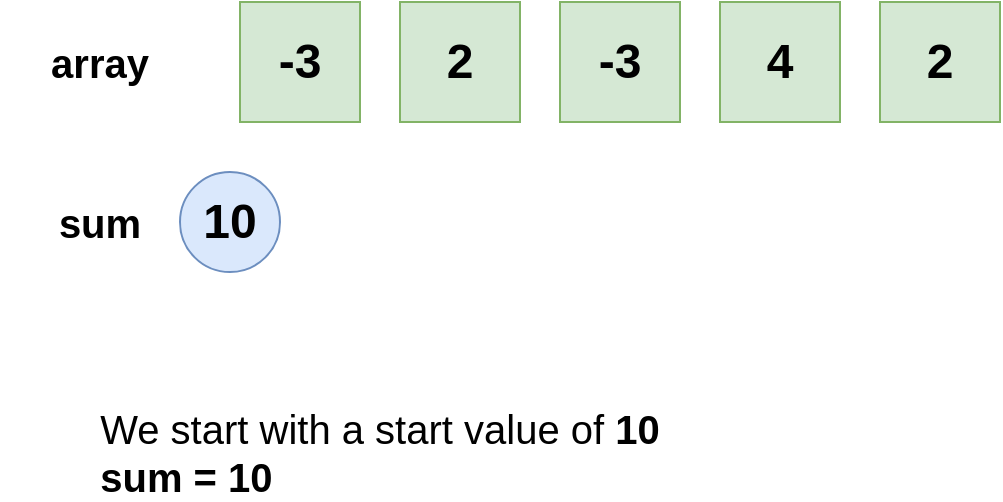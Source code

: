 <mxfile version="15.4.1" type="github" pages="10">
  <diagram name="walkthrough_1_1" id="81umrMNwupgvumtVr-H1">
    <mxGraphModel dx="1038" dy="579" grid="1" gridSize="10" guides="1" tooltips="1" connect="1" arrows="1" fold="1" page="1" pageScale="1" pageWidth="600" pageHeight="300" math="0" shadow="0">
      <root>
        <mxCell id="sqsGG_eWgJsG940g3xXX-0" />
        <mxCell id="sqsGG_eWgJsG940g3xXX-1" parent="sqsGG_eWgJsG940g3xXX-0" />
        <mxCell id="sqsGG_eWgJsG940g3xXX-2" value="&lt;b style=&quot;font-size: 24px&quot;&gt;-3&lt;/b&gt;" style="whiteSpace=wrap;html=1;aspect=fixed;fillColor=#d5e8d4;strokeColor=#82b366;" parent="sqsGG_eWgJsG940g3xXX-1" vertex="1">
          <mxGeometry x="120" y="40" width="60" height="60" as="geometry" />
        </mxCell>
        <mxCell id="sqsGG_eWgJsG940g3xXX-3" value="&lt;span style=&quot;font-size: 24px&quot;&gt;&lt;b&gt;2&lt;/b&gt;&lt;/span&gt;" style="whiteSpace=wrap;html=1;aspect=fixed;fillColor=#d5e8d4;strokeColor=#82b366;" parent="sqsGG_eWgJsG940g3xXX-1" vertex="1">
          <mxGeometry x="200" y="40" width="60" height="60" as="geometry" />
        </mxCell>
        <mxCell id="sqsGG_eWgJsG940g3xXX-4" value="&lt;b style=&quot;font-size: 24px&quot;&gt;-3&lt;/b&gt;" style="whiteSpace=wrap;html=1;aspect=fixed;fillColor=#d5e8d4;strokeColor=#82b366;" parent="sqsGG_eWgJsG940g3xXX-1" vertex="1">
          <mxGeometry x="280" y="40" width="60" height="60" as="geometry" />
        </mxCell>
        <mxCell id="sqsGG_eWgJsG940g3xXX-5" value="&lt;span style=&quot;font-size: 24px&quot;&gt;&lt;b&gt;4&lt;/b&gt;&lt;/span&gt;" style="whiteSpace=wrap;html=1;aspect=fixed;fillColor=#d5e8d4;strokeColor=#82b366;" parent="sqsGG_eWgJsG940g3xXX-1" vertex="1">
          <mxGeometry x="360" y="40" width="60" height="60" as="geometry" />
        </mxCell>
        <mxCell id="sqsGG_eWgJsG940g3xXX-6" value="&lt;span style=&quot;font-size: 24px&quot;&gt;&lt;b&gt;2&lt;/b&gt;&lt;/span&gt;" style="whiteSpace=wrap;html=1;aspect=fixed;fillColor=#d5e8d4;strokeColor=#82b366;" parent="sqsGG_eWgJsG940g3xXX-1" vertex="1">
          <mxGeometry x="440" y="40" width="60" height="60" as="geometry" />
        </mxCell>
        <mxCell id="sqsGG_eWgJsG940g3xXX-8" value="&lt;b style=&quot;font-size: 24px&quot;&gt;10&lt;/b&gt;" style="ellipse;whiteSpace=wrap;html=1;aspect=fixed;fillColor=#dae8fc;strokeColor=#6c8ebf;" parent="sqsGG_eWgJsG940g3xXX-1" vertex="1">
          <mxGeometry x="90" y="125" width="50" height="50" as="geometry" />
        </mxCell>
        <mxCell id="sqsGG_eWgJsG940g3xXX-9" value="&lt;b&gt;&lt;font style=&quot;font-size: 20px&quot;&gt;array&lt;/font&gt;&lt;/b&gt;" style="text;html=1;strokeColor=none;fillColor=none;align=center;verticalAlign=middle;whiteSpace=wrap;rounded=0;" parent="sqsGG_eWgJsG940g3xXX-1" vertex="1">
          <mxGeometry x="30" y="60" width="40" height="20" as="geometry" />
        </mxCell>
        <mxCell id="sqsGG_eWgJsG940g3xXX-10" value="&lt;span style=&quot;font-size: 20px&quot;&gt;&lt;b&gt;sum&lt;/b&gt;&lt;/span&gt;" style="text;html=1;strokeColor=none;fillColor=none;align=center;verticalAlign=middle;whiteSpace=wrap;rounded=0;" parent="sqsGG_eWgJsG940g3xXX-1" vertex="1">
          <mxGeometry x="30" y="140" width="40" height="20" as="geometry" />
        </mxCell>
        <mxCell id="sqsGG_eWgJsG940g3xXX-11" value="&lt;span style=&quot;font-size: 20px&quot;&gt;We start with a start value of &lt;b&gt;10&lt;/b&gt;&lt;br&gt;&lt;div style=&quot;text-align: left&quot;&gt;&lt;span&gt;&lt;b&gt;sum = 10&lt;/b&gt;&lt;/span&gt;&lt;/div&gt;&lt;/span&gt;" style="text;html=1;strokeColor=none;fillColor=none;align=center;verticalAlign=middle;whiteSpace=wrap;rounded=0;" parent="sqsGG_eWgJsG940g3xXX-1" vertex="1">
          <mxGeometry y="250" width="380" height="30" as="geometry" />
        </mxCell>
        <mxCell id="Rbu8r4jzFL77YZOGO8sf-0" value="" style="shape=image;html=1;verticalAlign=top;verticalLabelPosition=bottom;labelBackgroundColor=#ffffff;imageAspect=0;aspect=fixed;image=https://cdn3.iconfinder.com/data/icons/flat-actions-icons-9/512/Tick_Mark-128.png;fontSize=20;" parent="sqsGG_eWgJsG940g3xXX-1" vertex="1">
          <mxGeometry x="95" y="180" width="40" height="40" as="geometry" />
        </mxCell>
      </root>
    </mxGraphModel>
  </diagram>
  <diagram id="AEQYp4O1t-IQ-jwBRmct" name="walkthrough_1_2">
    <mxGraphModel dx="1038" dy="521" grid="1" gridSize="10" guides="1" tooltips="1" connect="1" arrows="1" fold="1" page="1" pageScale="1" pageWidth="600" pageHeight="300" math="0" shadow="0">
      <root>
        <mxCell id="0" />
        <mxCell id="1" parent="0" />
        <mxCell id="7Qv32-Pe1PboTamYm0fH-1" value="&lt;b style=&quot;font-size: 24px&quot;&gt;-3&lt;/b&gt;" style="whiteSpace=wrap;html=1;aspect=fixed;fillColor=#d5e8d4;strokeColor=#82b366;" parent="1" vertex="1">
          <mxGeometry x="120" y="40" width="60" height="60" as="geometry" />
        </mxCell>
        <mxCell id="7Qv32-Pe1PboTamYm0fH-2" value="&lt;span style=&quot;font-size: 24px&quot;&gt;&lt;b&gt;2&lt;/b&gt;&lt;/span&gt;" style="whiteSpace=wrap;html=1;aspect=fixed;fillColor=#d5e8d4;strokeColor=#82b366;" parent="1" vertex="1">
          <mxGeometry x="200" y="40" width="60" height="60" as="geometry" />
        </mxCell>
        <mxCell id="7Qv32-Pe1PboTamYm0fH-3" value="&lt;b style=&quot;font-size: 24px&quot;&gt;-3&lt;/b&gt;" style="whiteSpace=wrap;html=1;aspect=fixed;fillColor=#d5e8d4;strokeColor=#82b366;" parent="1" vertex="1">
          <mxGeometry x="280" y="40" width="60" height="60" as="geometry" />
        </mxCell>
        <mxCell id="7Qv32-Pe1PboTamYm0fH-4" value="&lt;span style=&quot;font-size: 24px&quot;&gt;&lt;b&gt;4&lt;/b&gt;&lt;/span&gt;" style="whiteSpace=wrap;html=1;aspect=fixed;fillColor=#d5e8d4;strokeColor=#82b366;" parent="1" vertex="1">
          <mxGeometry x="360" y="40" width="60" height="60" as="geometry" />
        </mxCell>
        <mxCell id="7Qv32-Pe1PboTamYm0fH-5" value="&lt;span style=&quot;font-size: 24px&quot;&gt;&lt;b&gt;2&lt;/b&gt;&lt;/span&gt;" style="whiteSpace=wrap;html=1;aspect=fixed;fillColor=#d5e8d4;strokeColor=#82b366;" parent="1" vertex="1">
          <mxGeometry x="440" y="40" width="60" height="60" as="geometry" />
        </mxCell>
        <mxCell id="iQB9USEtXTue7yoxxNW_-3" style="edgeStyle=orthogonalEdgeStyle;rounded=0;orthogonalLoop=1;jettySize=auto;html=1;exitX=1;exitY=0.5;exitDx=0;exitDy=0;entryX=0;entryY=0.5;entryDx=0;entryDy=0;fontSize=20;" edge="1" parent="1" source="7Qv32-Pe1PboTamYm0fH-10" target="iQB9USEtXTue7yoxxNW_-2">
          <mxGeometry relative="1" as="geometry" />
        </mxCell>
        <mxCell id="7Qv32-Pe1PboTamYm0fH-10" value="&lt;b style=&quot;font-size: 24px&quot;&gt;10&lt;/b&gt;" style="ellipse;whiteSpace=wrap;html=1;aspect=fixed;fillColor=#dae8fc;strokeColor=#6c8ebf;" parent="1" vertex="1">
          <mxGeometry x="90" y="125" width="50" height="50" as="geometry" />
        </mxCell>
        <mxCell id="7Qv32-Pe1PboTamYm0fH-34" value="&lt;b&gt;&lt;font style=&quot;font-size: 20px&quot;&gt;array&lt;/font&gt;&lt;/b&gt;" style="text;html=1;strokeColor=none;fillColor=none;align=center;verticalAlign=middle;whiteSpace=wrap;rounded=0;" parent="1" vertex="1">
          <mxGeometry x="30" y="60" width="40" height="20" as="geometry" />
        </mxCell>
        <mxCell id="7Qv32-Pe1PboTamYm0fH-35" value="&lt;span style=&quot;font-size: 20px&quot;&gt;&lt;b&gt;sum&lt;/b&gt;&lt;/span&gt;" style="text;html=1;strokeColor=none;fillColor=none;align=center;verticalAlign=middle;whiteSpace=wrap;rounded=0;" parent="1" vertex="1">
          <mxGeometry x="30" y="140" width="40" height="20" as="geometry" />
        </mxCell>
        <mxCell id="iQB9USEtXTue7yoxxNW_-1" value="&lt;span style=&quot;font-size: 20px&quot;&gt;In the first iteration, add &lt;b&gt;array[0] = -3 &lt;/b&gt;to the sum, and we get &lt;b&gt;sum = 10 + (-3) = 7&lt;/b&gt;&lt;/span&gt;" style="text;html=1;strokeColor=none;fillColor=none;align=center;verticalAlign=middle;whiteSpace=wrap;rounded=0;" vertex="1" parent="1">
          <mxGeometry x="10" y="250" width="380" height="30" as="geometry" />
        </mxCell>
        <mxCell id="iQB9USEtXTue7yoxxNW_-2" value="&lt;b style=&quot;font-size: 24px&quot;&gt;7&lt;/b&gt;" style="ellipse;whiteSpace=wrap;html=1;aspect=fixed;fillColor=#dae8fc;strokeColor=#6c8ebf;" vertex="1" parent="1">
          <mxGeometry x="170" y="125" width="50" height="50" as="geometry" />
        </mxCell>
        <mxCell id="5thSlhc7rEcH0n5Y_rUZ-1" value="" style="shape=image;html=1;verticalAlign=top;verticalLabelPosition=bottom;labelBackgroundColor=#ffffff;imageAspect=0;aspect=fixed;image=https://cdn3.iconfinder.com/data/icons/flat-actions-icons-9/512/Tick_Mark-128.png;fontSize=20;" vertex="1" parent="1">
          <mxGeometry x="95" y="180" width="40" height="40" as="geometry" />
        </mxCell>
        <mxCell id="5thSlhc7rEcH0n5Y_rUZ-2" value="" style="shape=image;html=1;verticalAlign=top;verticalLabelPosition=bottom;labelBackgroundColor=#ffffff;imageAspect=0;aspect=fixed;image=https://cdn3.iconfinder.com/data/icons/flat-actions-icons-9/512/Tick_Mark-128.png;fontSize=20;" vertex="1" parent="1">
          <mxGeometry x="175" y="180" width="40" height="40" as="geometry" />
        </mxCell>
      </root>
    </mxGraphModel>
  </diagram>
  <diagram name="walkthrough_1_3" id="RfvTtEXjAbFoi8dBGc92">
    <mxGraphModel dx="1038" dy="521" grid="1" gridSize="10" guides="1" tooltips="1" connect="1" arrows="1" fold="1" page="1" pageScale="1" pageWidth="600" pageHeight="300" math="0" shadow="0">
      <root>
        <mxCell id="HJ5bw0FIgOesuuM8QRXJ-0" />
        <mxCell id="HJ5bw0FIgOesuuM8QRXJ-1" parent="HJ5bw0FIgOesuuM8QRXJ-0" />
        <mxCell id="HJ5bw0FIgOesuuM8QRXJ-2" value="&lt;b style=&quot;font-size: 24px&quot;&gt;-3&lt;/b&gt;" style="whiteSpace=wrap;html=1;aspect=fixed;fillColor=#d5e8d4;strokeColor=#82b366;" vertex="1" parent="HJ5bw0FIgOesuuM8QRXJ-1">
          <mxGeometry x="120" y="40" width="60" height="60" as="geometry" />
        </mxCell>
        <mxCell id="HJ5bw0FIgOesuuM8QRXJ-3" value="&lt;span style=&quot;font-size: 24px&quot;&gt;&lt;b&gt;2&lt;/b&gt;&lt;/span&gt;" style="whiteSpace=wrap;html=1;aspect=fixed;fillColor=#d5e8d4;strokeColor=#82b366;" vertex="1" parent="HJ5bw0FIgOesuuM8QRXJ-1">
          <mxGeometry x="200" y="40" width="60" height="60" as="geometry" />
        </mxCell>
        <mxCell id="HJ5bw0FIgOesuuM8QRXJ-4" value="&lt;b style=&quot;font-size: 24px&quot;&gt;-3&lt;/b&gt;" style="whiteSpace=wrap;html=1;aspect=fixed;fillColor=#d5e8d4;strokeColor=#82b366;" vertex="1" parent="HJ5bw0FIgOesuuM8QRXJ-1">
          <mxGeometry x="280" y="40" width="60" height="60" as="geometry" />
        </mxCell>
        <mxCell id="HJ5bw0FIgOesuuM8QRXJ-5" value="&lt;span style=&quot;font-size: 24px&quot;&gt;&lt;b&gt;4&lt;/b&gt;&lt;/span&gt;" style="whiteSpace=wrap;html=1;aspect=fixed;fillColor=#d5e8d4;strokeColor=#82b366;" vertex="1" parent="HJ5bw0FIgOesuuM8QRXJ-1">
          <mxGeometry x="360" y="40" width="60" height="60" as="geometry" />
        </mxCell>
        <mxCell id="HJ5bw0FIgOesuuM8QRXJ-6" value="&lt;span style=&quot;font-size: 24px&quot;&gt;&lt;b&gt;2&lt;/b&gt;&lt;/span&gt;" style="whiteSpace=wrap;html=1;aspect=fixed;fillColor=#d5e8d4;strokeColor=#82b366;" vertex="1" parent="HJ5bw0FIgOesuuM8QRXJ-1">
          <mxGeometry x="440" y="40" width="60" height="60" as="geometry" />
        </mxCell>
        <mxCell id="HJ5bw0FIgOesuuM8QRXJ-7" style="edgeStyle=orthogonalEdgeStyle;rounded=0;orthogonalLoop=1;jettySize=auto;html=1;exitX=1;exitY=0.5;exitDx=0;exitDy=0;entryX=0;entryY=0.5;entryDx=0;entryDy=0;fontSize=20;" edge="1" parent="HJ5bw0FIgOesuuM8QRXJ-1" source="HJ5bw0FIgOesuuM8QRXJ-8" target="HJ5bw0FIgOesuuM8QRXJ-12">
          <mxGeometry relative="1" as="geometry" />
        </mxCell>
        <mxCell id="HJ5bw0FIgOesuuM8QRXJ-8" value="&lt;b style=&quot;font-size: 24px&quot;&gt;10&lt;/b&gt;" style="ellipse;whiteSpace=wrap;html=1;aspect=fixed;fillColor=#dae8fc;strokeColor=#6c8ebf;" vertex="1" parent="HJ5bw0FIgOesuuM8QRXJ-1">
          <mxGeometry x="90" y="125" width="50" height="50" as="geometry" />
        </mxCell>
        <mxCell id="HJ5bw0FIgOesuuM8QRXJ-9" value="&lt;b&gt;&lt;font style=&quot;font-size: 20px&quot;&gt;array&lt;/font&gt;&lt;/b&gt;" style="text;html=1;strokeColor=none;fillColor=none;align=center;verticalAlign=middle;whiteSpace=wrap;rounded=0;" vertex="1" parent="HJ5bw0FIgOesuuM8QRXJ-1">
          <mxGeometry x="30" y="60" width="40" height="20" as="geometry" />
        </mxCell>
        <mxCell id="HJ5bw0FIgOesuuM8QRXJ-10" value="&lt;span style=&quot;font-size: 20px&quot;&gt;&lt;b&gt;sum&lt;/b&gt;&lt;/span&gt;" style="text;html=1;strokeColor=none;fillColor=none;align=center;verticalAlign=middle;whiteSpace=wrap;rounded=0;" vertex="1" parent="HJ5bw0FIgOesuuM8QRXJ-1">
          <mxGeometry x="30" y="140" width="40" height="20" as="geometry" />
        </mxCell>
        <mxCell id="HJ5bw0FIgOesuuM8QRXJ-11" value="&lt;span style=&quot;font-size: 20px&quot;&gt;In the second iteration, add &lt;b&gt;array[1] = 2&amp;nbsp;&lt;/b&gt;to the sum, and we get &lt;b&gt;sum = 7 + 2 = 9&lt;/b&gt;&lt;/span&gt;" style="text;html=1;strokeColor=none;fillColor=none;align=center;verticalAlign=middle;whiteSpace=wrap;rounded=0;" vertex="1" parent="HJ5bw0FIgOesuuM8QRXJ-1">
          <mxGeometry x="10" y="250" width="400" height="30" as="geometry" />
        </mxCell>
        <mxCell id="NsyMG60h9bfkxZeoGXZx-1" style="edgeStyle=orthogonalEdgeStyle;rounded=0;orthogonalLoop=1;jettySize=auto;html=1;exitX=1;exitY=0.5;exitDx=0;exitDy=0;entryX=0;entryY=0.5;entryDx=0;entryDy=0;fontSize=20;" edge="1" parent="HJ5bw0FIgOesuuM8QRXJ-1" source="HJ5bw0FIgOesuuM8QRXJ-12" target="NsyMG60h9bfkxZeoGXZx-0">
          <mxGeometry relative="1" as="geometry" />
        </mxCell>
        <mxCell id="HJ5bw0FIgOesuuM8QRXJ-12" value="&lt;b style=&quot;font-size: 24px&quot;&gt;7&lt;/b&gt;" style="ellipse;whiteSpace=wrap;html=1;aspect=fixed;fillColor=#dae8fc;strokeColor=#6c8ebf;" vertex="1" parent="HJ5bw0FIgOesuuM8QRXJ-1">
          <mxGeometry x="170" y="125" width="50" height="50" as="geometry" />
        </mxCell>
        <mxCell id="NsyMG60h9bfkxZeoGXZx-0" value="&lt;b style=&quot;font-size: 24px&quot;&gt;9&lt;/b&gt;" style="ellipse;whiteSpace=wrap;html=1;aspect=fixed;fillColor=#dae8fc;strokeColor=#6c8ebf;" vertex="1" parent="HJ5bw0FIgOesuuM8QRXJ-1">
          <mxGeometry x="250" y="125" width="50" height="50" as="geometry" />
        </mxCell>
        <mxCell id="4qyMTJIH55g5A7qK8WMy-0" value="" style="shape=image;html=1;verticalAlign=top;verticalLabelPosition=bottom;labelBackgroundColor=#ffffff;imageAspect=0;aspect=fixed;image=https://cdn3.iconfinder.com/data/icons/flat-actions-icons-9/512/Tick_Mark-128.png;fontSize=20;" vertex="1" parent="HJ5bw0FIgOesuuM8QRXJ-1">
          <mxGeometry x="95" y="180" width="40" height="40" as="geometry" />
        </mxCell>
        <mxCell id="4qyMTJIH55g5A7qK8WMy-1" value="" style="shape=image;html=1;verticalAlign=top;verticalLabelPosition=bottom;labelBackgroundColor=#ffffff;imageAspect=0;aspect=fixed;image=https://cdn3.iconfinder.com/data/icons/flat-actions-icons-9/512/Tick_Mark-128.png;fontSize=20;" vertex="1" parent="HJ5bw0FIgOesuuM8QRXJ-1">
          <mxGeometry x="175" y="180" width="40" height="40" as="geometry" />
        </mxCell>
        <mxCell id="4qyMTJIH55g5A7qK8WMy-2" value="" style="shape=image;html=1;verticalAlign=top;verticalLabelPosition=bottom;labelBackgroundColor=#ffffff;imageAspect=0;aspect=fixed;image=https://cdn3.iconfinder.com/data/icons/flat-actions-icons-9/512/Tick_Mark-128.png;fontSize=20;" vertex="1" parent="HJ5bw0FIgOesuuM8QRXJ-1">
          <mxGeometry x="255" y="180" width="40" height="40" as="geometry" />
        </mxCell>
      </root>
    </mxGraphModel>
  </diagram>
  <diagram name="walkthrough_1_4" id="mh4qaQUD207qMCdqXSTA">
    <mxGraphModel dx="829" dy="504" grid="1" gridSize="10" guides="1" tooltips="1" connect="1" arrows="1" fold="1" page="1" pageScale="1" pageWidth="600" pageHeight="300" math="0" shadow="0">
      <root>
        <mxCell id="m8KK2HeiWjCfVbNFgSge-0" />
        <mxCell id="m8KK2HeiWjCfVbNFgSge-1" parent="m8KK2HeiWjCfVbNFgSge-0" />
        <mxCell id="m8KK2HeiWjCfVbNFgSge-2" value="&lt;b style=&quot;font-size: 24px&quot;&gt;-3&lt;/b&gt;" style="whiteSpace=wrap;html=1;aspect=fixed;fillColor=#d5e8d4;strokeColor=#82b366;" vertex="1" parent="m8KK2HeiWjCfVbNFgSge-1">
          <mxGeometry x="120" y="40" width="60" height="60" as="geometry" />
        </mxCell>
        <mxCell id="m8KK2HeiWjCfVbNFgSge-3" value="&lt;span style=&quot;font-size: 24px&quot;&gt;&lt;b&gt;2&lt;/b&gt;&lt;/span&gt;" style="whiteSpace=wrap;html=1;aspect=fixed;fillColor=#d5e8d4;strokeColor=#82b366;" vertex="1" parent="m8KK2HeiWjCfVbNFgSge-1">
          <mxGeometry x="200" y="40" width="60" height="60" as="geometry" />
        </mxCell>
        <mxCell id="m8KK2HeiWjCfVbNFgSge-4" value="&lt;b style=&quot;font-size: 24px&quot;&gt;-3&lt;/b&gt;" style="whiteSpace=wrap;html=1;aspect=fixed;fillColor=#d5e8d4;strokeColor=#82b366;" vertex="1" parent="m8KK2HeiWjCfVbNFgSge-1">
          <mxGeometry x="280" y="40" width="60" height="60" as="geometry" />
        </mxCell>
        <mxCell id="m8KK2HeiWjCfVbNFgSge-5" value="&lt;span style=&quot;font-size: 24px&quot;&gt;&lt;b&gt;4&lt;/b&gt;&lt;/span&gt;" style="whiteSpace=wrap;html=1;aspect=fixed;fillColor=#d5e8d4;strokeColor=#82b366;" vertex="1" parent="m8KK2HeiWjCfVbNFgSge-1">
          <mxGeometry x="360" y="40" width="60" height="60" as="geometry" />
        </mxCell>
        <mxCell id="m8KK2HeiWjCfVbNFgSge-6" value="&lt;span style=&quot;font-size: 24px&quot;&gt;&lt;b&gt;2&lt;/b&gt;&lt;/span&gt;" style="whiteSpace=wrap;html=1;aspect=fixed;fillColor=#d5e8d4;strokeColor=#82b366;" vertex="1" parent="m8KK2HeiWjCfVbNFgSge-1">
          <mxGeometry x="440" y="40" width="60" height="60" as="geometry" />
        </mxCell>
        <mxCell id="m8KK2HeiWjCfVbNFgSge-7" style="edgeStyle=orthogonalEdgeStyle;rounded=0;orthogonalLoop=1;jettySize=auto;html=1;exitX=1;exitY=0.5;exitDx=0;exitDy=0;entryX=0;entryY=0.5;entryDx=0;entryDy=0;fontSize=20;" edge="1" parent="m8KK2HeiWjCfVbNFgSge-1" source="m8KK2HeiWjCfVbNFgSge-8" target="m8KK2HeiWjCfVbNFgSge-13">
          <mxGeometry relative="1" as="geometry" />
        </mxCell>
        <mxCell id="m8KK2HeiWjCfVbNFgSge-8" value="&lt;b style=&quot;font-size: 24px&quot;&gt;10&lt;/b&gt;" style="ellipse;whiteSpace=wrap;html=1;aspect=fixed;fillColor=#dae8fc;strokeColor=#6c8ebf;" vertex="1" parent="m8KK2HeiWjCfVbNFgSge-1">
          <mxGeometry x="90" y="125" width="50" height="50" as="geometry" />
        </mxCell>
        <mxCell id="m8KK2HeiWjCfVbNFgSge-9" value="&lt;b&gt;&lt;font style=&quot;font-size: 20px&quot;&gt;array&lt;/font&gt;&lt;/b&gt;" style="text;html=1;strokeColor=none;fillColor=none;align=center;verticalAlign=middle;whiteSpace=wrap;rounded=0;" vertex="1" parent="m8KK2HeiWjCfVbNFgSge-1">
          <mxGeometry x="30" y="60" width="40" height="20" as="geometry" />
        </mxCell>
        <mxCell id="m8KK2HeiWjCfVbNFgSge-10" value="&lt;span style=&quot;font-size: 20px&quot;&gt;&lt;b&gt;sum&lt;/b&gt;&lt;/span&gt;" style="text;html=1;strokeColor=none;fillColor=none;align=center;verticalAlign=middle;whiteSpace=wrap;rounded=0;" vertex="1" parent="m8KK2HeiWjCfVbNFgSge-1">
          <mxGeometry x="30" y="140" width="40" height="20" as="geometry" />
        </mxCell>
        <mxCell id="m8KK2HeiWjCfVbNFgSge-11" value="&lt;span style=&quot;font-size: 20px&quot;&gt;In the third iteration, add &lt;b&gt;array[2] = -3&amp;nbsp;&lt;/b&gt;to the sum, and we get &lt;b&gt;sum = 9 + (-3) = 6&lt;/b&gt;&lt;/span&gt;" style="text;html=1;strokeColor=none;fillColor=none;align=center;verticalAlign=middle;whiteSpace=wrap;rounded=0;" vertex="1" parent="m8KK2HeiWjCfVbNFgSge-1">
          <mxGeometry x="10" y="250" width="390" height="30" as="geometry" />
        </mxCell>
        <mxCell id="m8KK2HeiWjCfVbNFgSge-12" style="edgeStyle=orthogonalEdgeStyle;rounded=0;orthogonalLoop=1;jettySize=auto;html=1;exitX=1;exitY=0.5;exitDx=0;exitDy=0;entryX=0;entryY=0.5;entryDx=0;entryDy=0;fontSize=20;" edge="1" parent="m8KK2HeiWjCfVbNFgSge-1" source="m8KK2HeiWjCfVbNFgSge-13" target="m8KK2HeiWjCfVbNFgSge-14">
          <mxGeometry relative="1" as="geometry" />
        </mxCell>
        <mxCell id="m8KK2HeiWjCfVbNFgSge-13" value="&lt;b style=&quot;font-size: 24px&quot;&gt;7&lt;/b&gt;" style="ellipse;whiteSpace=wrap;html=1;aspect=fixed;fillColor=#dae8fc;strokeColor=#6c8ebf;" vertex="1" parent="m8KK2HeiWjCfVbNFgSge-1">
          <mxGeometry x="170" y="125" width="50" height="50" as="geometry" />
        </mxCell>
        <mxCell id="m8KK2HeiWjCfVbNFgSge-18" style="edgeStyle=orthogonalEdgeStyle;rounded=0;orthogonalLoop=1;jettySize=auto;html=1;exitX=1;exitY=0.5;exitDx=0;exitDy=0;entryX=0;entryY=0.5;entryDx=0;entryDy=0;fontSize=20;" edge="1" parent="m8KK2HeiWjCfVbNFgSge-1" source="m8KK2HeiWjCfVbNFgSge-14" target="m8KK2HeiWjCfVbNFgSge-15">
          <mxGeometry relative="1" as="geometry" />
        </mxCell>
        <mxCell id="m8KK2HeiWjCfVbNFgSge-14" value="&lt;b style=&quot;font-size: 24px&quot;&gt;9&lt;/b&gt;" style="ellipse;whiteSpace=wrap;html=1;aspect=fixed;fillColor=#dae8fc;strokeColor=#6c8ebf;" vertex="1" parent="m8KK2HeiWjCfVbNFgSge-1">
          <mxGeometry x="250" y="125" width="50" height="50" as="geometry" />
        </mxCell>
        <mxCell id="m8KK2HeiWjCfVbNFgSge-15" value="&lt;b style=&quot;font-size: 24px&quot;&gt;6&lt;/b&gt;" style="ellipse;whiteSpace=wrap;html=1;aspect=fixed;fillColor=#dae8fc;strokeColor=#6c8ebf;" vertex="1" parent="m8KK2HeiWjCfVbNFgSge-1">
          <mxGeometry x="330" y="125" width="50" height="50" as="geometry" />
        </mxCell>
        <mxCell id="Xx2HdiBRiM44wR0R6kba-0" value="" style="shape=image;html=1;verticalAlign=top;verticalLabelPosition=bottom;labelBackgroundColor=#ffffff;imageAspect=0;aspect=fixed;image=https://cdn3.iconfinder.com/data/icons/flat-actions-icons-9/512/Tick_Mark-128.png;fontSize=20;" vertex="1" parent="m8KK2HeiWjCfVbNFgSge-1">
          <mxGeometry x="95" y="180" width="40" height="40" as="geometry" />
        </mxCell>
        <mxCell id="Xx2HdiBRiM44wR0R6kba-1" value="" style="shape=image;html=1;verticalAlign=top;verticalLabelPosition=bottom;labelBackgroundColor=#ffffff;imageAspect=0;aspect=fixed;image=https://cdn3.iconfinder.com/data/icons/flat-actions-icons-9/512/Tick_Mark-128.png;fontSize=20;" vertex="1" parent="m8KK2HeiWjCfVbNFgSge-1">
          <mxGeometry x="175" y="180" width="40" height="40" as="geometry" />
        </mxCell>
        <mxCell id="Xx2HdiBRiM44wR0R6kba-2" value="" style="shape=image;html=1;verticalAlign=top;verticalLabelPosition=bottom;labelBackgroundColor=#ffffff;imageAspect=0;aspect=fixed;image=https://cdn3.iconfinder.com/data/icons/flat-actions-icons-9/512/Tick_Mark-128.png;fontSize=20;" vertex="1" parent="m8KK2HeiWjCfVbNFgSge-1">
          <mxGeometry x="255" y="180" width="40" height="40" as="geometry" />
        </mxCell>
        <mxCell id="Xx2HdiBRiM44wR0R6kba-3" value="" style="shape=image;html=1;verticalAlign=top;verticalLabelPosition=bottom;labelBackgroundColor=#ffffff;imageAspect=0;aspect=fixed;image=https://cdn3.iconfinder.com/data/icons/flat-actions-icons-9/512/Tick_Mark-128.png;fontSize=20;" vertex="1" parent="m8KK2HeiWjCfVbNFgSge-1">
          <mxGeometry x="335" y="180" width="40" height="40" as="geometry" />
        </mxCell>
      </root>
    </mxGraphModel>
  </diagram>
  <diagram name="walkthrough_1_5" id="KqF7_AGXrhVpOjwmt3Ml">
    <mxGraphModel dx="1038" dy="521" grid="1" gridSize="10" guides="1" tooltips="1" connect="1" arrows="1" fold="1" page="1" pageScale="1" pageWidth="600" pageHeight="300" math="0" shadow="0">
      <root>
        <mxCell id="mqt7iHp8qPj3uBc4ECJN-0" />
        <mxCell id="mqt7iHp8qPj3uBc4ECJN-1" parent="mqt7iHp8qPj3uBc4ECJN-0" />
        <mxCell id="mqt7iHp8qPj3uBc4ECJN-2" value="&lt;b style=&quot;font-size: 24px&quot;&gt;-3&lt;/b&gt;" style="whiteSpace=wrap;html=1;aspect=fixed;fillColor=#d5e8d4;strokeColor=#82b366;" vertex="1" parent="mqt7iHp8qPj3uBc4ECJN-1">
          <mxGeometry x="120" y="40" width="60" height="60" as="geometry" />
        </mxCell>
        <mxCell id="mqt7iHp8qPj3uBc4ECJN-3" value="&lt;span style=&quot;font-size: 24px&quot;&gt;&lt;b&gt;2&lt;/b&gt;&lt;/span&gt;" style="whiteSpace=wrap;html=1;aspect=fixed;fillColor=#d5e8d4;strokeColor=#82b366;" vertex="1" parent="mqt7iHp8qPj3uBc4ECJN-1">
          <mxGeometry x="200" y="40" width="60" height="60" as="geometry" />
        </mxCell>
        <mxCell id="mqt7iHp8qPj3uBc4ECJN-4" value="&lt;b style=&quot;font-size: 24px&quot;&gt;-3&lt;/b&gt;" style="whiteSpace=wrap;html=1;aspect=fixed;fillColor=#d5e8d4;strokeColor=#82b366;" vertex="1" parent="mqt7iHp8qPj3uBc4ECJN-1">
          <mxGeometry x="280" y="40" width="60" height="60" as="geometry" />
        </mxCell>
        <mxCell id="mqt7iHp8qPj3uBc4ECJN-5" value="&lt;span style=&quot;font-size: 24px&quot;&gt;&lt;b&gt;4&lt;/b&gt;&lt;/span&gt;" style="whiteSpace=wrap;html=1;aspect=fixed;fillColor=#d5e8d4;strokeColor=#82b366;" vertex="1" parent="mqt7iHp8qPj3uBc4ECJN-1">
          <mxGeometry x="360" y="40" width="60" height="60" as="geometry" />
        </mxCell>
        <mxCell id="mqt7iHp8qPj3uBc4ECJN-6" value="&lt;span style=&quot;font-size: 24px&quot;&gt;&lt;b&gt;2&lt;/b&gt;&lt;/span&gt;" style="whiteSpace=wrap;html=1;aspect=fixed;fillColor=#d5e8d4;strokeColor=#82b366;" vertex="1" parent="mqt7iHp8qPj3uBc4ECJN-1">
          <mxGeometry x="440" y="40" width="60" height="60" as="geometry" />
        </mxCell>
        <mxCell id="mqt7iHp8qPj3uBc4ECJN-7" style="edgeStyle=orthogonalEdgeStyle;rounded=0;orthogonalLoop=1;jettySize=auto;html=1;exitX=1;exitY=0.5;exitDx=0;exitDy=0;entryX=0;entryY=0.5;entryDx=0;entryDy=0;fontSize=20;" edge="1" parent="mqt7iHp8qPj3uBc4ECJN-1" source="mqt7iHp8qPj3uBc4ECJN-8" target="mqt7iHp8qPj3uBc4ECJN-13">
          <mxGeometry relative="1" as="geometry" />
        </mxCell>
        <mxCell id="mqt7iHp8qPj3uBc4ECJN-8" value="&lt;b style=&quot;font-size: 24px&quot;&gt;10&lt;/b&gt;" style="ellipse;whiteSpace=wrap;html=1;aspect=fixed;fillColor=#dae8fc;strokeColor=#6c8ebf;" vertex="1" parent="mqt7iHp8qPj3uBc4ECJN-1">
          <mxGeometry x="90" y="125" width="50" height="50" as="geometry" />
        </mxCell>
        <mxCell id="mqt7iHp8qPj3uBc4ECJN-9" value="&lt;b&gt;&lt;font style=&quot;font-size: 20px&quot;&gt;array&lt;/font&gt;&lt;/b&gt;" style="text;html=1;strokeColor=none;fillColor=none;align=center;verticalAlign=middle;whiteSpace=wrap;rounded=0;" vertex="1" parent="mqt7iHp8qPj3uBc4ECJN-1">
          <mxGeometry x="30" y="60" width="40" height="20" as="geometry" />
        </mxCell>
        <mxCell id="mqt7iHp8qPj3uBc4ECJN-10" value="&lt;span style=&quot;font-size: 20px&quot;&gt;&lt;b&gt;sum&lt;/b&gt;&lt;/span&gt;" style="text;html=1;strokeColor=none;fillColor=none;align=center;verticalAlign=middle;whiteSpace=wrap;rounded=0;" vertex="1" parent="mqt7iHp8qPj3uBc4ECJN-1">
          <mxGeometry x="30" y="140" width="40" height="20" as="geometry" />
        </mxCell>
        <mxCell id="mqt7iHp8qPj3uBc4ECJN-11" value="&lt;span style=&quot;font-size: 20px&quot;&gt;In the 4th iteration, add &lt;b&gt;array[3] = 4&amp;nbsp;&lt;/b&gt;to the sum, and we get &lt;b&gt;sum = 6 + 4 = 10&lt;/b&gt;&lt;/span&gt;" style="text;html=1;strokeColor=none;fillColor=none;align=center;verticalAlign=middle;whiteSpace=wrap;rounded=0;" vertex="1" parent="mqt7iHp8qPj3uBc4ECJN-1">
          <mxGeometry x="10" y="250" width="360" height="30" as="geometry" />
        </mxCell>
        <mxCell id="mqt7iHp8qPj3uBc4ECJN-12" style="edgeStyle=orthogonalEdgeStyle;rounded=0;orthogonalLoop=1;jettySize=auto;html=1;exitX=1;exitY=0.5;exitDx=0;exitDy=0;entryX=0;entryY=0.5;entryDx=0;entryDy=0;fontSize=20;" edge="1" parent="mqt7iHp8qPj3uBc4ECJN-1" source="mqt7iHp8qPj3uBc4ECJN-13" target="mqt7iHp8qPj3uBc4ECJN-15">
          <mxGeometry relative="1" as="geometry" />
        </mxCell>
        <mxCell id="mqt7iHp8qPj3uBc4ECJN-13" value="&lt;b style=&quot;font-size: 24px&quot;&gt;7&lt;/b&gt;" style="ellipse;whiteSpace=wrap;html=1;aspect=fixed;fillColor=#dae8fc;strokeColor=#6c8ebf;" vertex="1" parent="mqt7iHp8qPj3uBc4ECJN-1">
          <mxGeometry x="170" y="125" width="50" height="50" as="geometry" />
        </mxCell>
        <mxCell id="mqt7iHp8qPj3uBc4ECJN-14" style="edgeStyle=orthogonalEdgeStyle;rounded=0;orthogonalLoop=1;jettySize=auto;html=1;exitX=1;exitY=0.5;exitDx=0;exitDy=0;entryX=0;entryY=0.5;entryDx=0;entryDy=0;fontSize=20;" edge="1" parent="mqt7iHp8qPj3uBc4ECJN-1" source="mqt7iHp8qPj3uBc4ECJN-15" target="mqt7iHp8qPj3uBc4ECJN-17">
          <mxGeometry relative="1" as="geometry" />
        </mxCell>
        <mxCell id="mqt7iHp8qPj3uBc4ECJN-15" value="&lt;b style=&quot;font-size: 24px&quot;&gt;9&lt;/b&gt;" style="ellipse;whiteSpace=wrap;html=1;aspect=fixed;fillColor=#dae8fc;strokeColor=#6c8ebf;" vertex="1" parent="mqt7iHp8qPj3uBc4ECJN-1">
          <mxGeometry x="250" y="125" width="50" height="50" as="geometry" />
        </mxCell>
        <mxCell id="mqt7iHp8qPj3uBc4ECJN-16" style="edgeStyle=orthogonalEdgeStyle;rounded=0;orthogonalLoop=1;jettySize=auto;html=1;exitX=1;exitY=0.5;exitDx=0;exitDy=0;entryX=0;entryY=0.5;entryDx=0;entryDy=0;fontSize=20;" edge="1" parent="mqt7iHp8qPj3uBc4ECJN-1" source="mqt7iHp8qPj3uBc4ECJN-17" target="mqt7iHp8qPj3uBc4ECJN-18">
          <mxGeometry relative="1" as="geometry" />
        </mxCell>
        <mxCell id="mqt7iHp8qPj3uBc4ECJN-17" value="&lt;b style=&quot;font-size: 24px&quot;&gt;6&lt;/b&gt;" style="ellipse;whiteSpace=wrap;html=1;aspect=fixed;fillColor=#dae8fc;strokeColor=#6c8ebf;" vertex="1" parent="mqt7iHp8qPj3uBc4ECJN-1">
          <mxGeometry x="330" y="125" width="50" height="50" as="geometry" />
        </mxCell>
        <mxCell id="mqt7iHp8qPj3uBc4ECJN-18" value="&lt;b style=&quot;font-size: 24px&quot;&gt;10&lt;/b&gt;" style="ellipse;whiteSpace=wrap;html=1;aspect=fixed;fillColor=#dae8fc;strokeColor=#6c8ebf;" vertex="1" parent="mqt7iHp8qPj3uBc4ECJN-1">
          <mxGeometry x="410" y="125" width="50" height="50" as="geometry" />
        </mxCell>
        <mxCell id="GPGIqp_5y5rfQmisa-1X-0" value="" style="shape=image;html=1;verticalAlign=top;verticalLabelPosition=bottom;labelBackgroundColor=#ffffff;imageAspect=0;aspect=fixed;image=https://cdn3.iconfinder.com/data/icons/flat-actions-icons-9/512/Tick_Mark-128.png;fontSize=20;" vertex="1" parent="mqt7iHp8qPj3uBc4ECJN-1">
          <mxGeometry x="95" y="180" width="40" height="40" as="geometry" />
        </mxCell>
        <mxCell id="GPGIqp_5y5rfQmisa-1X-1" value="" style="shape=image;html=1;verticalAlign=top;verticalLabelPosition=bottom;labelBackgroundColor=#ffffff;imageAspect=0;aspect=fixed;image=https://cdn3.iconfinder.com/data/icons/flat-actions-icons-9/512/Tick_Mark-128.png;fontSize=20;" vertex="1" parent="mqt7iHp8qPj3uBc4ECJN-1">
          <mxGeometry x="175" y="180" width="40" height="40" as="geometry" />
        </mxCell>
        <mxCell id="GPGIqp_5y5rfQmisa-1X-2" value="" style="shape=image;html=1;verticalAlign=top;verticalLabelPosition=bottom;labelBackgroundColor=#ffffff;imageAspect=0;aspect=fixed;image=https://cdn3.iconfinder.com/data/icons/flat-actions-icons-9/512/Tick_Mark-128.png;fontSize=20;" vertex="1" parent="mqt7iHp8qPj3uBc4ECJN-1">
          <mxGeometry x="255" y="180" width="40" height="40" as="geometry" />
        </mxCell>
        <mxCell id="GPGIqp_5y5rfQmisa-1X-3" value="" style="shape=image;html=1;verticalAlign=top;verticalLabelPosition=bottom;labelBackgroundColor=#ffffff;imageAspect=0;aspect=fixed;image=https://cdn3.iconfinder.com/data/icons/flat-actions-icons-9/512/Tick_Mark-128.png;fontSize=20;" vertex="1" parent="mqt7iHp8qPj3uBc4ECJN-1">
          <mxGeometry x="335" y="180" width="40" height="40" as="geometry" />
        </mxCell>
        <mxCell id="GPGIqp_5y5rfQmisa-1X-4" value="" style="shape=image;html=1;verticalAlign=top;verticalLabelPosition=bottom;labelBackgroundColor=#ffffff;imageAspect=0;aspect=fixed;image=https://cdn3.iconfinder.com/data/icons/flat-actions-icons-9/512/Tick_Mark-128.png;fontSize=20;" vertex="1" parent="mqt7iHp8qPj3uBc4ECJN-1">
          <mxGeometry x="415" y="180" width="40" height="40" as="geometry" />
        </mxCell>
      </root>
    </mxGraphModel>
  </diagram>
  <diagram name="walkthrough_1_6" id="eWaxYW8cRHrfTyYdoe5m">
    <mxGraphModel dx="1038" dy="521" grid="1" gridSize="10" guides="1" tooltips="1" connect="1" arrows="1" fold="1" page="1" pageScale="1" pageWidth="600" pageHeight="300" math="0" shadow="0">
      <root>
        <mxCell id="4SCxtLZJGeh3ufD4IuFe-0" />
        <mxCell id="4SCxtLZJGeh3ufD4IuFe-1" parent="4SCxtLZJGeh3ufD4IuFe-0" />
        <mxCell id="4SCxtLZJGeh3ufD4IuFe-2" value="&lt;b style=&quot;font-size: 24px&quot;&gt;-3&lt;/b&gt;" style="whiteSpace=wrap;html=1;aspect=fixed;fillColor=#d5e8d4;strokeColor=#82b366;" vertex="1" parent="4SCxtLZJGeh3ufD4IuFe-1">
          <mxGeometry x="120" y="40" width="60" height="60" as="geometry" />
        </mxCell>
        <mxCell id="4SCxtLZJGeh3ufD4IuFe-3" value="&lt;span style=&quot;font-size: 24px&quot;&gt;&lt;b&gt;2&lt;/b&gt;&lt;/span&gt;" style="whiteSpace=wrap;html=1;aspect=fixed;fillColor=#d5e8d4;strokeColor=#82b366;" vertex="1" parent="4SCxtLZJGeh3ufD4IuFe-1">
          <mxGeometry x="200" y="40" width="60" height="60" as="geometry" />
        </mxCell>
        <mxCell id="4SCxtLZJGeh3ufD4IuFe-4" value="&lt;b style=&quot;font-size: 24px&quot;&gt;-3&lt;/b&gt;" style="whiteSpace=wrap;html=1;aspect=fixed;fillColor=#d5e8d4;strokeColor=#82b366;" vertex="1" parent="4SCxtLZJGeh3ufD4IuFe-1">
          <mxGeometry x="280" y="40" width="60" height="60" as="geometry" />
        </mxCell>
        <mxCell id="4SCxtLZJGeh3ufD4IuFe-5" value="&lt;span style=&quot;font-size: 24px&quot;&gt;&lt;b&gt;4&lt;/b&gt;&lt;/span&gt;" style="whiteSpace=wrap;html=1;aspect=fixed;fillColor=#d5e8d4;strokeColor=#82b366;" vertex="1" parent="4SCxtLZJGeh3ufD4IuFe-1">
          <mxGeometry x="360" y="40" width="60" height="60" as="geometry" />
        </mxCell>
        <mxCell id="4SCxtLZJGeh3ufD4IuFe-6" value="&lt;span style=&quot;font-size: 24px&quot;&gt;&lt;b&gt;2&lt;/b&gt;&lt;/span&gt;" style="whiteSpace=wrap;html=1;aspect=fixed;fillColor=#d5e8d4;strokeColor=#82b366;" vertex="1" parent="4SCxtLZJGeh3ufD4IuFe-1">
          <mxGeometry x="440" y="40" width="60" height="60" as="geometry" />
        </mxCell>
        <mxCell id="4SCxtLZJGeh3ufD4IuFe-7" style="edgeStyle=orthogonalEdgeStyle;rounded=0;orthogonalLoop=1;jettySize=auto;html=1;exitX=1;exitY=0.5;exitDx=0;exitDy=0;entryX=0;entryY=0.5;entryDx=0;entryDy=0;fontSize=20;" edge="1" parent="4SCxtLZJGeh3ufD4IuFe-1" source="4SCxtLZJGeh3ufD4IuFe-8" target="4SCxtLZJGeh3ufD4IuFe-13">
          <mxGeometry relative="1" as="geometry" />
        </mxCell>
        <mxCell id="4SCxtLZJGeh3ufD4IuFe-8" value="&lt;b style=&quot;font-size: 24px&quot;&gt;10&lt;/b&gt;" style="ellipse;whiteSpace=wrap;html=1;aspect=fixed;fillColor=#dae8fc;strokeColor=#6c8ebf;" vertex="1" parent="4SCxtLZJGeh3ufD4IuFe-1">
          <mxGeometry x="90" y="125" width="50" height="50" as="geometry" />
        </mxCell>
        <mxCell id="4SCxtLZJGeh3ufD4IuFe-9" value="&lt;b&gt;&lt;font style=&quot;font-size: 20px&quot;&gt;array&lt;/font&gt;&lt;/b&gt;" style="text;html=1;strokeColor=none;fillColor=none;align=center;verticalAlign=middle;whiteSpace=wrap;rounded=0;" vertex="1" parent="4SCxtLZJGeh3ufD4IuFe-1">
          <mxGeometry x="30" y="60" width="40" height="20" as="geometry" />
        </mxCell>
        <mxCell id="4SCxtLZJGeh3ufD4IuFe-10" value="&lt;span style=&quot;font-size: 20px&quot;&gt;&lt;b&gt;sum&lt;/b&gt;&lt;/span&gt;" style="text;html=1;strokeColor=none;fillColor=none;align=center;verticalAlign=middle;whiteSpace=wrap;rounded=0;" vertex="1" parent="4SCxtLZJGeh3ufD4IuFe-1">
          <mxGeometry x="30" y="140" width="40" height="20" as="geometry" />
        </mxCell>
        <mxCell id="4SCxtLZJGeh3ufD4IuFe-11" value="&lt;span style=&quot;font-size: 20px&quot;&gt;In the last iteration, add &lt;b&gt;array[4] = 2&amp;nbsp;&lt;/b&gt;to &lt;br&gt;the sum, and we get &lt;b&gt;sum = 10 + 2 = 12.&lt;/b&gt;&lt;br&gt;&lt;br&gt;&lt;/span&gt;" style="text;html=1;strokeColor=none;fillColor=none;align=center;verticalAlign=middle;whiteSpace=wrap;rounded=0;" vertex="1" parent="4SCxtLZJGeh3ufD4IuFe-1">
          <mxGeometry x="10" y="260" width="370" height="9" as="geometry" />
        </mxCell>
        <mxCell id="4SCxtLZJGeh3ufD4IuFe-12" style="edgeStyle=orthogonalEdgeStyle;rounded=0;orthogonalLoop=1;jettySize=auto;html=1;exitX=1;exitY=0.5;exitDx=0;exitDy=0;entryX=0;entryY=0.5;entryDx=0;entryDy=0;fontSize=20;" edge="1" parent="4SCxtLZJGeh3ufD4IuFe-1" source="4SCxtLZJGeh3ufD4IuFe-13" target="4SCxtLZJGeh3ufD4IuFe-15">
          <mxGeometry relative="1" as="geometry" />
        </mxCell>
        <mxCell id="4SCxtLZJGeh3ufD4IuFe-13" value="&lt;b style=&quot;font-size: 24px&quot;&gt;7&lt;/b&gt;" style="ellipse;whiteSpace=wrap;html=1;aspect=fixed;fillColor=#dae8fc;strokeColor=#6c8ebf;" vertex="1" parent="4SCxtLZJGeh3ufD4IuFe-1">
          <mxGeometry x="170" y="125" width="50" height="50" as="geometry" />
        </mxCell>
        <mxCell id="4SCxtLZJGeh3ufD4IuFe-14" style="edgeStyle=orthogonalEdgeStyle;rounded=0;orthogonalLoop=1;jettySize=auto;html=1;exitX=1;exitY=0.5;exitDx=0;exitDy=0;entryX=0;entryY=0.5;entryDx=0;entryDy=0;fontSize=20;" edge="1" parent="4SCxtLZJGeh3ufD4IuFe-1" source="4SCxtLZJGeh3ufD4IuFe-15" target="4SCxtLZJGeh3ufD4IuFe-17">
          <mxGeometry relative="1" as="geometry" />
        </mxCell>
        <mxCell id="4SCxtLZJGeh3ufD4IuFe-15" value="&lt;b style=&quot;font-size: 24px&quot;&gt;9&lt;/b&gt;" style="ellipse;whiteSpace=wrap;html=1;aspect=fixed;fillColor=#dae8fc;strokeColor=#6c8ebf;" vertex="1" parent="4SCxtLZJGeh3ufD4IuFe-1">
          <mxGeometry x="250" y="125" width="50" height="50" as="geometry" />
        </mxCell>
        <mxCell id="4SCxtLZJGeh3ufD4IuFe-16" style="edgeStyle=orthogonalEdgeStyle;rounded=0;orthogonalLoop=1;jettySize=auto;html=1;exitX=1;exitY=0.5;exitDx=0;exitDy=0;entryX=0;entryY=0.5;entryDx=0;entryDy=0;fontSize=20;" edge="1" parent="4SCxtLZJGeh3ufD4IuFe-1" source="4SCxtLZJGeh3ufD4IuFe-17" target="4SCxtLZJGeh3ufD4IuFe-18">
          <mxGeometry relative="1" as="geometry" />
        </mxCell>
        <mxCell id="4SCxtLZJGeh3ufD4IuFe-17" value="&lt;b style=&quot;font-size: 24px&quot;&gt;6&lt;/b&gt;" style="ellipse;whiteSpace=wrap;html=1;aspect=fixed;fillColor=#dae8fc;strokeColor=#6c8ebf;" vertex="1" parent="4SCxtLZJGeh3ufD4IuFe-1">
          <mxGeometry x="330" y="125" width="50" height="50" as="geometry" />
        </mxCell>
        <mxCell id="eCmgHEMLWk5p7BnlWkGG-2" style="edgeStyle=orthogonalEdgeStyle;rounded=0;orthogonalLoop=1;jettySize=auto;html=1;exitX=1;exitY=0.5;exitDx=0;exitDy=0;entryX=0;entryY=0.5;entryDx=0;entryDy=0;fontSize=20;" edge="1" parent="4SCxtLZJGeh3ufD4IuFe-1" source="4SCxtLZJGeh3ufD4IuFe-18" target="eCmgHEMLWk5p7BnlWkGG-0">
          <mxGeometry relative="1" as="geometry" />
        </mxCell>
        <mxCell id="4SCxtLZJGeh3ufD4IuFe-18" value="&lt;b style=&quot;font-size: 24px&quot;&gt;10&lt;/b&gt;" style="ellipse;whiteSpace=wrap;html=1;aspect=fixed;fillColor=#dae8fc;strokeColor=#6c8ebf;" vertex="1" parent="4SCxtLZJGeh3ufD4IuFe-1">
          <mxGeometry x="410" y="125" width="50" height="50" as="geometry" />
        </mxCell>
        <mxCell id="eCmgHEMLWk5p7BnlWkGG-0" value="&lt;b style=&quot;font-size: 24px&quot;&gt;12&lt;/b&gt;" style="ellipse;whiteSpace=wrap;html=1;aspect=fixed;fillColor=#dae8fc;strokeColor=#6c8ebf;" vertex="1" parent="4SCxtLZJGeh3ufD4IuFe-1">
          <mxGeometry x="490" y="125" width="50" height="50" as="geometry" />
        </mxCell>
        <mxCell id="dhFgusUGi5K1tN3aPzra-0" value="" style="shape=image;html=1;verticalAlign=top;verticalLabelPosition=bottom;labelBackgroundColor=#ffffff;imageAspect=0;aspect=fixed;image=https://cdn3.iconfinder.com/data/icons/flat-actions-icons-9/512/Tick_Mark-128.png;fontSize=20;" vertex="1" parent="4SCxtLZJGeh3ufD4IuFe-1">
          <mxGeometry x="95" y="180" width="40" height="40" as="geometry" />
        </mxCell>
        <mxCell id="dhFgusUGi5K1tN3aPzra-1" value="" style="shape=image;html=1;verticalAlign=top;verticalLabelPosition=bottom;labelBackgroundColor=#ffffff;imageAspect=0;aspect=fixed;image=https://cdn3.iconfinder.com/data/icons/flat-actions-icons-9/512/Tick_Mark-128.png;fontSize=20;" vertex="1" parent="4SCxtLZJGeh3ufD4IuFe-1">
          <mxGeometry x="175" y="180" width="40" height="40" as="geometry" />
        </mxCell>
        <mxCell id="dhFgusUGi5K1tN3aPzra-2" value="" style="shape=image;html=1;verticalAlign=top;verticalLabelPosition=bottom;labelBackgroundColor=#ffffff;imageAspect=0;aspect=fixed;image=https://cdn3.iconfinder.com/data/icons/flat-actions-icons-9/512/Tick_Mark-128.png;fontSize=20;" vertex="1" parent="4SCxtLZJGeh3ufD4IuFe-1">
          <mxGeometry x="255" y="180" width="40" height="40" as="geometry" />
        </mxCell>
        <mxCell id="dhFgusUGi5K1tN3aPzra-3" value="" style="shape=image;html=1;verticalAlign=top;verticalLabelPosition=bottom;labelBackgroundColor=#ffffff;imageAspect=0;aspect=fixed;image=https://cdn3.iconfinder.com/data/icons/flat-actions-icons-9/512/Tick_Mark-128.png;fontSize=20;" vertex="1" parent="4SCxtLZJGeh3ufD4IuFe-1">
          <mxGeometry x="335" y="180" width="40" height="40" as="geometry" />
        </mxCell>
        <mxCell id="dhFgusUGi5K1tN3aPzra-4" value="" style="shape=image;html=1;verticalAlign=top;verticalLabelPosition=bottom;labelBackgroundColor=#ffffff;imageAspect=0;aspect=fixed;image=https://cdn3.iconfinder.com/data/icons/flat-actions-icons-9/512/Tick_Mark-128.png;fontSize=20;" vertex="1" parent="4SCxtLZJGeh3ufD4IuFe-1">
          <mxGeometry x="415" y="180" width="40" height="40" as="geometry" />
        </mxCell>
        <mxCell id="dhFgusUGi5K1tN3aPzra-5" value="" style="shape=image;html=1;verticalAlign=top;verticalLabelPosition=bottom;labelBackgroundColor=#ffffff;imageAspect=0;aspect=fixed;image=https://cdn3.iconfinder.com/data/icons/flat-actions-icons-9/512/Tick_Mark-128.png;fontSize=20;" vertex="1" parent="4SCxtLZJGeh3ufD4IuFe-1">
          <mxGeometry x="495" y="180" width="40" height="40" as="geometry" />
        </mxCell>
        <mxCell id="hqnm6qG4koCghDrkzn_V-0" value="&lt;b&gt;10&lt;/b&gt; is a &lt;font color=&quot;#00cc66&quot;&gt;valid&lt;/font&gt; start value!" style="text;html=1;strokeColor=none;fillColor=none;align=center;verticalAlign=middle;whiteSpace=wrap;rounded=0;fontSize=20;" vertex="1" parent="4SCxtLZJGeh3ufD4IuFe-1">
          <mxGeometry x="455" y="239" width="120" height="30" as="geometry" />
        </mxCell>
      </root>
    </mxGraphModel>
  </diagram>
  <diagram name="walkthrough_2_1" id="R4FSt8BONRH0IFd0YN-L">
    <mxGraphModel dx="1038" dy="521" grid="1" gridSize="10" guides="1" tooltips="1" connect="1" arrows="1" fold="1" page="1" pageScale="1" pageWidth="600" pageHeight="300" math="0" shadow="0">
      <root>
        <mxCell id="apvvKW3p5aojr5x6Ma2w-0" />
        <mxCell id="apvvKW3p5aojr5x6Ma2w-1" parent="apvvKW3p5aojr5x6Ma2w-0" />
        <mxCell id="apvvKW3p5aojr5x6Ma2w-2" value="&lt;b style=&quot;font-size: 24px&quot;&gt;-3&lt;/b&gt;" style="whiteSpace=wrap;html=1;aspect=fixed;fillColor=#d5e8d4;strokeColor=#82b366;" vertex="1" parent="apvvKW3p5aojr5x6Ma2w-1">
          <mxGeometry x="120" y="40" width="60" height="60" as="geometry" />
        </mxCell>
        <mxCell id="apvvKW3p5aojr5x6Ma2w-3" value="&lt;span style=&quot;font-size: 24px&quot;&gt;&lt;b&gt;2&lt;/b&gt;&lt;/span&gt;" style="whiteSpace=wrap;html=1;aspect=fixed;fillColor=#d5e8d4;strokeColor=#82b366;" vertex="1" parent="apvvKW3p5aojr5x6Ma2w-1">
          <mxGeometry x="200" y="40" width="60" height="60" as="geometry" />
        </mxCell>
        <mxCell id="apvvKW3p5aojr5x6Ma2w-4" value="&lt;b style=&quot;font-size: 24px&quot;&gt;-3&lt;/b&gt;" style="whiteSpace=wrap;html=1;aspect=fixed;fillColor=#d5e8d4;strokeColor=#82b366;" vertex="1" parent="apvvKW3p5aojr5x6Ma2w-1">
          <mxGeometry x="280" y="40" width="60" height="60" as="geometry" />
        </mxCell>
        <mxCell id="apvvKW3p5aojr5x6Ma2w-5" value="&lt;span style=&quot;font-size: 24px&quot;&gt;&lt;b&gt;4&lt;/b&gt;&lt;/span&gt;" style="whiteSpace=wrap;html=1;aspect=fixed;fillColor=#d5e8d4;strokeColor=#82b366;" vertex="1" parent="apvvKW3p5aojr5x6Ma2w-1">
          <mxGeometry x="360" y="40" width="60" height="60" as="geometry" />
        </mxCell>
        <mxCell id="apvvKW3p5aojr5x6Ma2w-6" value="&lt;span style=&quot;font-size: 24px&quot;&gt;&lt;b&gt;2&lt;/b&gt;&lt;/span&gt;" style="whiteSpace=wrap;html=1;aspect=fixed;fillColor=#d5e8d4;strokeColor=#82b366;" vertex="1" parent="apvvKW3p5aojr5x6Ma2w-1">
          <mxGeometry x="440" y="40" width="60" height="60" as="geometry" />
        </mxCell>
        <mxCell id="apvvKW3p5aojr5x6Ma2w-8" value="&lt;b style=&quot;font-size: 24px&quot;&gt;4&lt;/b&gt;" style="ellipse;whiteSpace=wrap;html=1;aspect=fixed;fillColor=#dae8fc;strokeColor=#6c8ebf;" vertex="1" parent="apvvKW3p5aojr5x6Ma2w-1">
          <mxGeometry x="90" y="125" width="50" height="50" as="geometry" />
        </mxCell>
        <mxCell id="apvvKW3p5aojr5x6Ma2w-9" value="&lt;b&gt;&lt;font style=&quot;font-size: 20px&quot;&gt;array&lt;/font&gt;&lt;/b&gt;" style="text;html=1;strokeColor=none;fillColor=none;align=center;verticalAlign=middle;whiteSpace=wrap;rounded=0;" vertex="1" parent="apvvKW3p5aojr5x6Ma2w-1">
          <mxGeometry x="30" y="60" width="40" height="20" as="geometry" />
        </mxCell>
        <mxCell id="apvvKW3p5aojr5x6Ma2w-10" value="&lt;span style=&quot;font-size: 20px&quot;&gt;&lt;b&gt;sum&lt;/b&gt;&lt;/span&gt;" style="text;html=1;strokeColor=none;fillColor=none;align=center;verticalAlign=middle;whiteSpace=wrap;rounded=0;" vertex="1" parent="apvvKW3p5aojr5x6Ma2w-1">
          <mxGeometry x="30" y="140" width="40" height="20" as="geometry" />
        </mxCell>
        <mxCell id="apvvKW3p5aojr5x6Ma2w-12" style="edgeStyle=orthogonalEdgeStyle;rounded=0;orthogonalLoop=1;jettySize=auto;html=1;exitX=1;exitY=0.5;exitDx=0;exitDy=0;entryX=0;entryY=0.5;entryDx=0;entryDy=0;fontSize=20;" edge="1" parent="apvvKW3p5aojr5x6Ma2w-1" target="apvvKW3p5aojr5x6Ma2w-15">
          <mxGeometry relative="1" as="geometry">
            <mxPoint x="220" y="150" as="sourcePoint" />
          </mxGeometry>
        </mxCell>
        <mxCell id="apvvKW3p5aojr5x6Ma2w-14" style="edgeStyle=orthogonalEdgeStyle;rounded=0;orthogonalLoop=1;jettySize=auto;html=1;exitX=1;exitY=0.5;exitDx=0;exitDy=0;entryX=0;entryY=0.5;entryDx=0;entryDy=0;fontSize=20;" edge="1" parent="apvvKW3p5aojr5x6Ma2w-1" target="apvvKW3p5aojr5x6Ma2w-17">
          <mxGeometry relative="1" as="geometry">
            <mxPoint x="300" y="150" as="sourcePoint" />
          </mxGeometry>
        </mxCell>
        <mxCell id="apvvKW3p5aojr5x6Ma2w-16" style="edgeStyle=orthogonalEdgeStyle;rounded=0;orthogonalLoop=1;jettySize=auto;html=1;exitX=1;exitY=0.5;exitDx=0;exitDy=0;entryX=0;entryY=0.5;entryDx=0;entryDy=0;fontSize=20;" edge="1" parent="apvvKW3p5aojr5x6Ma2w-1" target="apvvKW3p5aojr5x6Ma2w-19">
          <mxGeometry relative="1" as="geometry">
            <mxPoint x="380" y="150" as="sourcePoint" />
          </mxGeometry>
        </mxCell>
        <mxCell id="apvvKW3p5aojr5x6Ma2w-18" style="edgeStyle=orthogonalEdgeStyle;rounded=0;orthogonalLoop=1;jettySize=auto;html=1;exitX=1;exitY=0.5;exitDx=0;exitDy=0;entryX=0;entryY=0.5;entryDx=0;entryDy=0;fontSize=20;" edge="1" parent="apvvKW3p5aojr5x6Ma2w-1" target="apvvKW3p5aojr5x6Ma2w-20">
          <mxGeometry relative="1" as="geometry">
            <mxPoint x="460" y="150" as="sourcePoint" />
          </mxGeometry>
        </mxCell>
        <mxCell id="apvvKW3p5aojr5x6Ma2w-21" value="" style="shape=image;html=1;verticalAlign=top;verticalLabelPosition=bottom;labelBackgroundColor=#ffffff;imageAspect=0;aspect=fixed;image=https://cdn3.iconfinder.com/data/icons/flat-actions-icons-9/512/Tick_Mark-128.png;fontSize=20;" vertex="1" parent="apvvKW3p5aojr5x6Ma2w-1">
          <mxGeometry x="95" y="180" width="40" height="40" as="geometry" />
        </mxCell>
        <mxCell id="PMFSyKM3APhXdDwMZqwN-0" value="&lt;span style=&quot;font-size: 20px&quot;&gt;We start with a start value of &lt;b&gt;4&lt;/b&gt;&lt;br&gt;&lt;div style=&quot;text-align: left&quot;&gt;&lt;span&gt;&lt;b&gt;sum = 4&lt;/b&gt;&lt;/span&gt;&lt;/div&gt;&lt;/span&gt;" style="text;html=1;strokeColor=none;fillColor=none;align=center;verticalAlign=middle;whiteSpace=wrap;rounded=0;" vertex="1" parent="apvvKW3p5aojr5x6Ma2w-1">
          <mxGeometry y="250" width="380" height="30" as="geometry" />
        </mxCell>
      </root>
    </mxGraphModel>
  </diagram>
  <diagram name="walkthrough_2_2" id="Uh2XPdJ2NHqWfFd1oZ_z">
    <mxGraphModel dx="1038" dy="521" grid="1" gridSize="10" guides="1" tooltips="1" connect="1" arrows="1" fold="1" page="1" pageScale="1" pageWidth="600" pageHeight="300" math="0" shadow="0">
      <root>
        <mxCell id="A5YOU39NhMR77RSoYF8w-0" />
        <mxCell id="A5YOU39NhMR77RSoYF8w-1" parent="A5YOU39NhMR77RSoYF8w-0" />
        <mxCell id="A5YOU39NhMR77RSoYF8w-2" value="&lt;b style=&quot;font-size: 24px&quot;&gt;-3&lt;/b&gt;" style="whiteSpace=wrap;html=1;aspect=fixed;fillColor=#d5e8d4;strokeColor=#82b366;" vertex="1" parent="A5YOU39NhMR77RSoYF8w-1">
          <mxGeometry x="120" y="40" width="60" height="60" as="geometry" />
        </mxCell>
        <mxCell id="A5YOU39NhMR77RSoYF8w-3" value="&lt;span style=&quot;font-size: 24px&quot;&gt;&lt;b&gt;2&lt;/b&gt;&lt;/span&gt;" style="whiteSpace=wrap;html=1;aspect=fixed;fillColor=#d5e8d4;strokeColor=#82b366;" vertex="1" parent="A5YOU39NhMR77RSoYF8w-1">
          <mxGeometry x="200" y="40" width="60" height="60" as="geometry" />
        </mxCell>
        <mxCell id="A5YOU39NhMR77RSoYF8w-4" value="&lt;b style=&quot;font-size: 24px&quot;&gt;-3&lt;/b&gt;" style="whiteSpace=wrap;html=1;aspect=fixed;fillColor=#d5e8d4;strokeColor=#82b366;" vertex="1" parent="A5YOU39NhMR77RSoYF8w-1">
          <mxGeometry x="280" y="40" width="60" height="60" as="geometry" />
        </mxCell>
        <mxCell id="A5YOU39NhMR77RSoYF8w-5" value="&lt;span style=&quot;font-size: 24px&quot;&gt;&lt;b&gt;4&lt;/b&gt;&lt;/span&gt;" style="whiteSpace=wrap;html=1;aspect=fixed;fillColor=#d5e8d4;strokeColor=#82b366;" vertex="1" parent="A5YOU39NhMR77RSoYF8w-1">
          <mxGeometry x="360" y="40" width="60" height="60" as="geometry" />
        </mxCell>
        <mxCell id="A5YOU39NhMR77RSoYF8w-6" value="&lt;span style=&quot;font-size: 24px&quot;&gt;&lt;b&gt;2&lt;/b&gt;&lt;/span&gt;" style="whiteSpace=wrap;html=1;aspect=fixed;fillColor=#d5e8d4;strokeColor=#82b366;" vertex="1" parent="A5YOU39NhMR77RSoYF8w-1">
          <mxGeometry x="440" y="40" width="60" height="60" as="geometry" />
        </mxCell>
        <mxCell id="UVXkMFAbWJW-dcCGGwom-1" style="edgeStyle=orthogonalEdgeStyle;rounded=0;orthogonalLoop=1;jettySize=auto;html=1;exitX=1;exitY=0.5;exitDx=0;exitDy=0;entryX=0;entryY=0.5;entryDx=0;entryDy=0;fontSize=20;fontColor=#00CC66;" edge="1" parent="A5YOU39NhMR77RSoYF8w-1" source="A5YOU39NhMR77RSoYF8w-7" target="UVXkMFAbWJW-dcCGGwom-0">
          <mxGeometry relative="1" as="geometry" />
        </mxCell>
        <mxCell id="A5YOU39NhMR77RSoYF8w-7" value="&lt;b style=&quot;font-size: 24px&quot;&gt;4&lt;/b&gt;" style="ellipse;whiteSpace=wrap;html=1;aspect=fixed;fillColor=#dae8fc;strokeColor=#6c8ebf;" vertex="1" parent="A5YOU39NhMR77RSoYF8w-1">
          <mxGeometry x="90" y="125" width="50" height="50" as="geometry" />
        </mxCell>
        <mxCell id="A5YOU39NhMR77RSoYF8w-8" value="&lt;b&gt;&lt;font style=&quot;font-size: 20px&quot;&gt;array&lt;/font&gt;&lt;/b&gt;" style="text;html=1;strokeColor=none;fillColor=none;align=center;verticalAlign=middle;whiteSpace=wrap;rounded=0;" vertex="1" parent="A5YOU39NhMR77RSoYF8w-1">
          <mxGeometry x="30" y="60" width="40" height="20" as="geometry" />
        </mxCell>
        <mxCell id="A5YOU39NhMR77RSoYF8w-9" value="&lt;span style=&quot;font-size: 20px&quot;&gt;&lt;b&gt;sum&lt;/b&gt;&lt;/span&gt;" style="text;html=1;strokeColor=none;fillColor=none;align=center;verticalAlign=middle;whiteSpace=wrap;rounded=0;" vertex="1" parent="A5YOU39NhMR77RSoYF8w-1">
          <mxGeometry x="30" y="140" width="40" height="20" as="geometry" />
        </mxCell>
        <mxCell id="A5YOU39NhMR77RSoYF8w-10" style="edgeStyle=orthogonalEdgeStyle;rounded=0;orthogonalLoop=1;jettySize=auto;html=1;exitX=1;exitY=0.5;exitDx=0;exitDy=0;entryX=0;entryY=0.5;entryDx=0;entryDy=0;fontSize=20;" edge="1" parent="A5YOU39NhMR77RSoYF8w-1">
          <mxGeometry relative="1" as="geometry">
            <mxPoint x="220" y="150" as="sourcePoint" />
          </mxGeometry>
        </mxCell>
        <mxCell id="A5YOU39NhMR77RSoYF8w-11" style="edgeStyle=orthogonalEdgeStyle;rounded=0;orthogonalLoop=1;jettySize=auto;html=1;exitX=1;exitY=0.5;exitDx=0;exitDy=0;entryX=0;entryY=0.5;entryDx=0;entryDy=0;fontSize=20;" edge="1" parent="A5YOU39NhMR77RSoYF8w-1">
          <mxGeometry relative="1" as="geometry">
            <mxPoint x="300" y="150" as="sourcePoint" />
          </mxGeometry>
        </mxCell>
        <mxCell id="A5YOU39NhMR77RSoYF8w-12" style="edgeStyle=orthogonalEdgeStyle;rounded=0;orthogonalLoop=1;jettySize=auto;html=1;exitX=1;exitY=0.5;exitDx=0;exitDy=0;entryX=0;entryY=0.5;entryDx=0;entryDy=0;fontSize=20;" edge="1" parent="A5YOU39NhMR77RSoYF8w-1">
          <mxGeometry relative="1" as="geometry">
            <mxPoint x="380" y="150" as="sourcePoint" />
          </mxGeometry>
        </mxCell>
        <mxCell id="A5YOU39NhMR77RSoYF8w-13" style="edgeStyle=orthogonalEdgeStyle;rounded=0;orthogonalLoop=1;jettySize=auto;html=1;exitX=1;exitY=0.5;exitDx=0;exitDy=0;entryX=0;entryY=0.5;entryDx=0;entryDy=0;fontSize=20;" edge="1" parent="A5YOU39NhMR77RSoYF8w-1">
          <mxGeometry relative="1" as="geometry">
            <mxPoint x="460" y="150" as="sourcePoint" />
          </mxGeometry>
        </mxCell>
        <mxCell id="A5YOU39NhMR77RSoYF8w-14" value="" style="shape=image;html=1;verticalAlign=top;verticalLabelPosition=bottom;labelBackgroundColor=#ffffff;imageAspect=0;aspect=fixed;image=https://cdn3.iconfinder.com/data/icons/flat-actions-icons-9/512/Tick_Mark-128.png;fontSize=20;" vertex="1" parent="A5YOU39NhMR77RSoYF8w-1">
          <mxGeometry x="95" y="180" width="40" height="40" as="geometry" />
        </mxCell>
        <mxCell id="UVXkMFAbWJW-dcCGGwom-0" value="&lt;b style=&quot;font-size: 24px&quot;&gt;1&lt;/b&gt;" style="ellipse;whiteSpace=wrap;html=1;aspect=fixed;fillColor=#dae8fc;strokeColor=#6c8ebf;" vertex="1" parent="A5YOU39NhMR77RSoYF8w-1">
          <mxGeometry x="170" y="125" width="50" height="50" as="geometry" />
        </mxCell>
        <mxCell id="UVXkMFAbWJW-dcCGGwom-2" value="" style="shape=image;html=1;verticalAlign=top;verticalLabelPosition=bottom;labelBackgroundColor=#ffffff;imageAspect=0;aspect=fixed;image=https://cdn3.iconfinder.com/data/icons/flat-actions-icons-9/512/Tick_Mark-128.png;fontSize=20;" vertex="1" parent="A5YOU39NhMR77RSoYF8w-1">
          <mxGeometry x="175" y="180" width="40" height="40" as="geometry" />
        </mxCell>
        <mxCell id="zWuGIJUeNP2xH6ZvGug4-1" value="&lt;span style=&quot;font-size: 20px&quot;&gt;In the first iteration, add &lt;b&gt;array[0] = -3 &lt;/b&gt;to the sum, and we get &lt;b&gt;sum = 4 + (-3) = 1&lt;/b&gt;&lt;/span&gt;" style="text;html=1;strokeColor=none;fillColor=none;align=center;verticalAlign=middle;whiteSpace=wrap;rounded=0;" vertex="1" parent="A5YOU39NhMR77RSoYF8w-1">
          <mxGeometry x="20" y="240" width="380" height="30" as="geometry" />
        </mxCell>
      </root>
    </mxGraphModel>
  </diagram>
  <diagram name="walkthrough_2_3" id="5XFurmQ3mgDsQROk4ago">
    <mxGraphModel dx="1038" dy="521" grid="1" gridSize="10" guides="1" tooltips="1" connect="1" arrows="1" fold="1" page="1" pageScale="1" pageWidth="600" pageHeight="300" math="0" shadow="0">
      <root>
        <mxCell id="HMiQIhAJwsN7n8rObZ76-0" />
        <mxCell id="HMiQIhAJwsN7n8rObZ76-1" parent="HMiQIhAJwsN7n8rObZ76-0" />
        <mxCell id="HMiQIhAJwsN7n8rObZ76-2" value="&lt;b style=&quot;font-size: 24px&quot;&gt;-3&lt;/b&gt;" style="whiteSpace=wrap;html=1;aspect=fixed;fillColor=#d5e8d4;strokeColor=#82b366;" vertex="1" parent="HMiQIhAJwsN7n8rObZ76-1">
          <mxGeometry x="120" y="40" width="60" height="60" as="geometry" />
        </mxCell>
        <mxCell id="HMiQIhAJwsN7n8rObZ76-3" value="&lt;span style=&quot;font-size: 24px&quot;&gt;&lt;b&gt;2&lt;/b&gt;&lt;/span&gt;" style="whiteSpace=wrap;html=1;aspect=fixed;fillColor=#d5e8d4;strokeColor=#82b366;" vertex="1" parent="HMiQIhAJwsN7n8rObZ76-1">
          <mxGeometry x="200" y="40" width="60" height="60" as="geometry" />
        </mxCell>
        <mxCell id="HMiQIhAJwsN7n8rObZ76-4" value="&lt;b style=&quot;font-size: 24px&quot;&gt;-3&lt;/b&gt;" style="whiteSpace=wrap;html=1;aspect=fixed;fillColor=#d5e8d4;strokeColor=#82b366;" vertex="1" parent="HMiQIhAJwsN7n8rObZ76-1">
          <mxGeometry x="280" y="40" width="60" height="60" as="geometry" />
        </mxCell>
        <mxCell id="HMiQIhAJwsN7n8rObZ76-5" value="&lt;span style=&quot;font-size: 24px&quot;&gt;&lt;b&gt;4&lt;/b&gt;&lt;/span&gt;" style="whiteSpace=wrap;html=1;aspect=fixed;fillColor=#d5e8d4;strokeColor=#82b366;" vertex="1" parent="HMiQIhAJwsN7n8rObZ76-1">
          <mxGeometry x="360" y="40" width="60" height="60" as="geometry" />
        </mxCell>
        <mxCell id="HMiQIhAJwsN7n8rObZ76-6" value="&lt;span style=&quot;font-size: 24px&quot;&gt;&lt;b&gt;2&lt;/b&gt;&lt;/span&gt;" style="whiteSpace=wrap;html=1;aspect=fixed;fillColor=#d5e8d4;strokeColor=#82b366;" vertex="1" parent="HMiQIhAJwsN7n8rObZ76-1">
          <mxGeometry x="440" y="40" width="60" height="60" as="geometry" />
        </mxCell>
        <mxCell id="HMiQIhAJwsN7n8rObZ76-7" style="edgeStyle=orthogonalEdgeStyle;rounded=0;orthogonalLoop=1;jettySize=auto;html=1;exitX=1;exitY=0.5;exitDx=0;exitDy=0;entryX=0;entryY=0.5;entryDx=0;entryDy=0;fontSize=20;fontColor=#00CC66;" edge="1" parent="HMiQIhAJwsN7n8rObZ76-1" source="HMiQIhAJwsN7n8rObZ76-8" target="HMiQIhAJwsN7n8rObZ76-16">
          <mxGeometry relative="1" as="geometry" />
        </mxCell>
        <mxCell id="HMiQIhAJwsN7n8rObZ76-8" value="&lt;b style=&quot;font-size: 24px&quot;&gt;4&lt;/b&gt;" style="ellipse;whiteSpace=wrap;html=1;aspect=fixed;fillColor=#dae8fc;strokeColor=#6c8ebf;" vertex="1" parent="HMiQIhAJwsN7n8rObZ76-1">
          <mxGeometry x="90" y="125" width="50" height="50" as="geometry" />
        </mxCell>
        <mxCell id="HMiQIhAJwsN7n8rObZ76-9" value="&lt;b&gt;&lt;font style=&quot;font-size: 20px&quot;&gt;array&lt;/font&gt;&lt;/b&gt;" style="text;html=1;strokeColor=none;fillColor=none;align=center;verticalAlign=middle;whiteSpace=wrap;rounded=0;" vertex="1" parent="HMiQIhAJwsN7n8rObZ76-1">
          <mxGeometry x="30" y="60" width="40" height="20" as="geometry" />
        </mxCell>
        <mxCell id="HMiQIhAJwsN7n8rObZ76-10" value="&lt;span style=&quot;font-size: 20px&quot;&gt;&lt;b&gt;sum&lt;/b&gt;&lt;/span&gt;" style="text;html=1;strokeColor=none;fillColor=none;align=center;verticalAlign=middle;whiteSpace=wrap;rounded=0;" vertex="1" parent="HMiQIhAJwsN7n8rObZ76-1">
          <mxGeometry x="30" y="140" width="40" height="20" as="geometry" />
        </mxCell>
        <mxCell id="HMiQIhAJwsN7n8rObZ76-11" style="edgeStyle=orthogonalEdgeStyle;rounded=0;orthogonalLoop=1;jettySize=auto;html=1;exitX=1;exitY=0.5;exitDx=0;exitDy=0;entryX=0;entryY=0.5;entryDx=0;entryDy=0;fontSize=20;" edge="1" parent="HMiQIhAJwsN7n8rObZ76-1">
          <mxGeometry relative="1" as="geometry">
            <mxPoint x="220" y="150" as="sourcePoint" />
          </mxGeometry>
        </mxCell>
        <mxCell id="HMiQIhAJwsN7n8rObZ76-12" style="edgeStyle=orthogonalEdgeStyle;rounded=0;orthogonalLoop=1;jettySize=auto;html=1;exitX=1;exitY=0.5;exitDx=0;exitDy=0;entryX=0;entryY=0.5;entryDx=0;entryDy=0;fontSize=20;" edge="1" parent="HMiQIhAJwsN7n8rObZ76-1">
          <mxGeometry relative="1" as="geometry">
            <mxPoint x="300" y="150" as="sourcePoint" />
          </mxGeometry>
        </mxCell>
        <mxCell id="HMiQIhAJwsN7n8rObZ76-13" style="edgeStyle=orthogonalEdgeStyle;rounded=0;orthogonalLoop=1;jettySize=auto;html=1;exitX=1;exitY=0.5;exitDx=0;exitDy=0;entryX=0;entryY=0.5;entryDx=0;entryDy=0;fontSize=20;" edge="1" parent="HMiQIhAJwsN7n8rObZ76-1">
          <mxGeometry relative="1" as="geometry">
            <mxPoint x="380" y="150" as="sourcePoint" />
          </mxGeometry>
        </mxCell>
        <mxCell id="HMiQIhAJwsN7n8rObZ76-14" style="edgeStyle=orthogonalEdgeStyle;rounded=0;orthogonalLoop=1;jettySize=auto;html=1;exitX=1;exitY=0.5;exitDx=0;exitDy=0;entryX=0;entryY=0.5;entryDx=0;entryDy=0;fontSize=20;" edge="1" parent="HMiQIhAJwsN7n8rObZ76-1">
          <mxGeometry relative="1" as="geometry">
            <mxPoint x="460" y="150" as="sourcePoint" />
          </mxGeometry>
        </mxCell>
        <mxCell id="HMiQIhAJwsN7n8rObZ76-15" value="" style="shape=image;html=1;verticalAlign=top;verticalLabelPosition=bottom;labelBackgroundColor=#ffffff;imageAspect=0;aspect=fixed;image=https://cdn3.iconfinder.com/data/icons/flat-actions-icons-9/512/Tick_Mark-128.png;fontSize=20;" vertex="1" parent="HMiQIhAJwsN7n8rObZ76-1">
          <mxGeometry x="95" y="180" width="40" height="40" as="geometry" />
        </mxCell>
        <mxCell id="S0_Mi2577ZJ00-yXyi2N-1" style="edgeStyle=orthogonalEdgeStyle;rounded=0;orthogonalLoop=1;jettySize=auto;html=1;exitX=1;exitY=0.5;exitDx=0;exitDy=0;entryX=0;entryY=0.5;entryDx=0;entryDy=0;fontSize=20;fontColor=#00CC66;" edge="1" parent="HMiQIhAJwsN7n8rObZ76-1" source="HMiQIhAJwsN7n8rObZ76-16" target="HMiQIhAJwsN7n8rObZ76-19">
          <mxGeometry relative="1" as="geometry" />
        </mxCell>
        <mxCell id="HMiQIhAJwsN7n8rObZ76-16" value="&lt;b style=&quot;font-size: 24px&quot;&gt;1&lt;/b&gt;" style="ellipse;whiteSpace=wrap;html=1;aspect=fixed;fillColor=#dae8fc;strokeColor=#6c8ebf;" vertex="1" parent="HMiQIhAJwsN7n8rObZ76-1">
          <mxGeometry x="170" y="125" width="50" height="50" as="geometry" />
        </mxCell>
        <mxCell id="HMiQIhAJwsN7n8rObZ76-17" value="" style="shape=image;html=1;verticalAlign=top;verticalLabelPosition=bottom;labelBackgroundColor=#ffffff;imageAspect=0;aspect=fixed;image=https://cdn3.iconfinder.com/data/icons/flat-actions-icons-9/512/Tick_Mark-128.png;fontSize=20;" vertex="1" parent="HMiQIhAJwsN7n8rObZ76-1">
          <mxGeometry x="175" y="180" width="40" height="40" as="geometry" />
        </mxCell>
        <mxCell id="HMiQIhAJwsN7n8rObZ76-18" value="&lt;span style=&quot;font-size: 20px&quot;&gt;In the second iteration, add &lt;b&gt;array[1] = 2&amp;nbsp;&lt;/b&gt;to the sum, and we get &lt;b&gt;sum = 1 + 2 = 3&lt;/b&gt;&lt;/span&gt;" style="text;html=1;strokeColor=none;fillColor=none;align=center;verticalAlign=middle;whiteSpace=wrap;rounded=0;" vertex="1" parent="HMiQIhAJwsN7n8rObZ76-1">
          <mxGeometry x="20" y="240" width="380" height="30" as="geometry" />
        </mxCell>
        <mxCell id="HMiQIhAJwsN7n8rObZ76-19" value="&lt;b style=&quot;font-size: 24px&quot;&gt;3&lt;/b&gt;" style="ellipse;whiteSpace=wrap;html=1;aspect=fixed;fillColor=#dae8fc;strokeColor=#6c8ebf;" vertex="1" parent="HMiQIhAJwsN7n8rObZ76-1">
          <mxGeometry x="250" y="125" width="50" height="50" as="geometry" />
        </mxCell>
        <mxCell id="S0_Mi2577ZJ00-yXyi2N-0" value="" style="shape=image;html=1;verticalAlign=top;verticalLabelPosition=bottom;labelBackgroundColor=#ffffff;imageAspect=0;aspect=fixed;image=https://cdn3.iconfinder.com/data/icons/flat-actions-icons-9/512/Tick_Mark-128.png;fontSize=20;" vertex="1" parent="HMiQIhAJwsN7n8rObZ76-1">
          <mxGeometry x="255" y="180" width="40" height="40" as="geometry" />
        </mxCell>
      </root>
    </mxGraphModel>
  </diagram>
  <diagram name="walkthrough_2_4" id="mzaIZxUz8Gc9N12nyy41">
    <mxGraphModel dx="1038" dy="521" grid="1" gridSize="10" guides="1" tooltips="1" connect="1" arrows="1" fold="1" page="1" pageScale="1" pageWidth="600" pageHeight="300" math="0" shadow="0">
      <root>
        <mxCell id="_oPRldG_Tc7qTgT9hI9b-0" />
        <mxCell id="_oPRldG_Tc7qTgT9hI9b-1" parent="_oPRldG_Tc7qTgT9hI9b-0" />
        <mxCell id="_oPRldG_Tc7qTgT9hI9b-2" value="&lt;b style=&quot;font-size: 24px&quot;&gt;-3&lt;/b&gt;" style="whiteSpace=wrap;html=1;aspect=fixed;fillColor=#d5e8d4;strokeColor=#82b366;" vertex="1" parent="_oPRldG_Tc7qTgT9hI9b-1">
          <mxGeometry x="120" y="40" width="60" height="60" as="geometry" />
        </mxCell>
        <mxCell id="_oPRldG_Tc7qTgT9hI9b-3" value="&lt;span style=&quot;font-size: 24px&quot;&gt;&lt;b&gt;2&lt;/b&gt;&lt;/span&gt;" style="whiteSpace=wrap;html=1;aspect=fixed;fillColor=#d5e8d4;strokeColor=#82b366;" vertex="1" parent="_oPRldG_Tc7qTgT9hI9b-1">
          <mxGeometry x="200" y="40" width="60" height="60" as="geometry" />
        </mxCell>
        <mxCell id="_oPRldG_Tc7qTgT9hI9b-4" value="&lt;b style=&quot;font-size: 24px&quot;&gt;-3&lt;/b&gt;" style="whiteSpace=wrap;html=1;aspect=fixed;fillColor=#d5e8d4;strokeColor=#82b366;" vertex="1" parent="_oPRldG_Tc7qTgT9hI9b-1">
          <mxGeometry x="280" y="40" width="60" height="60" as="geometry" />
        </mxCell>
        <mxCell id="_oPRldG_Tc7qTgT9hI9b-5" value="&lt;span style=&quot;font-size: 24px&quot;&gt;&lt;b&gt;4&lt;/b&gt;&lt;/span&gt;" style="whiteSpace=wrap;html=1;aspect=fixed;fillColor=#d5e8d4;strokeColor=#82b366;" vertex="1" parent="_oPRldG_Tc7qTgT9hI9b-1">
          <mxGeometry x="360" y="40" width="60" height="60" as="geometry" />
        </mxCell>
        <mxCell id="_oPRldG_Tc7qTgT9hI9b-6" value="&lt;span style=&quot;font-size: 24px&quot;&gt;&lt;b&gt;2&lt;/b&gt;&lt;/span&gt;" style="whiteSpace=wrap;html=1;aspect=fixed;fillColor=#d5e8d4;strokeColor=#82b366;" vertex="1" parent="_oPRldG_Tc7qTgT9hI9b-1">
          <mxGeometry x="440" y="40" width="60" height="60" as="geometry" />
        </mxCell>
        <mxCell id="_oPRldG_Tc7qTgT9hI9b-7" style="edgeStyle=orthogonalEdgeStyle;rounded=0;orthogonalLoop=1;jettySize=auto;html=1;exitX=1;exitY=0.5;exitDx=0;exitDy=0;entryX=0;entryY=0.5;entryDx=0;entryDy=0;fontSize=20;fontColor=#00CC66;" edge="1" parent="_oPRldG_Tc7qTgT9hI9b-1" source="_oPRldG_Tc7qTgT9hI9b-8" target="_oPRldG_Tc7qTgT9hI9b-17">
          <mxGeometry relative="1" as="geometry" />
        </mxCell>
        <mxCell id="_oPRldG_Tc7qTgT9hI9b-8" value="&lt;b style=&quot;font-size: 24px&quot;&gt;4&lt;/b&gt;" style="ellipse;whiteSpace=wrap;html=1;aspect=fixed;fillColor=#dae8fc;strokeColor=#6c8ebf;" vertex="1" parent="_oPRldG_Tc7qTgT9hI9b-1">
          <mxGeometry x="90" y="125" width="50" height="50" as="geometry" />
        </mxCell>
        <mxCell id="_oPRldG_Tc7qTgT9hI9b-9" value="&lt;b&gt;&lt;font style=&quot;font-size: 20px&quot;&gt;array&lt;/font&gt;&lt;/b&gt;" style="text;html=1;strokeColor=none;fillColor=none;align=center;verticalAlign=middle;whiteSpace=wrap;rounded=0;" vertex="1" parent="_oPRldG_Tc7qTgT9hI9b-1">
          <mxGeometry x="30" y="60" width="40" height="20" as="geometry" />
        </mxCell>
        <mxCell id="_oPRldG_Tc7qTgT9hI9b-10" value="&lt;span style=&quot;font-size: 20px&quot;&gt;&lt;b&gt;sum&lt;/b&gt;&lt;/span&gt;" style="text;html=1;strokeColor=none;fillColor=none;align=center;verticalAlign=middle;whiteSpace=wrap;rounded=0;" vertex="1" parent="_oPRldG_Tc7qTgT9hI9b-1">
          <mxGeometry x="30" y="140" width="40" height="20" as="geometry" />
        </mxCell>
        <mxCell id="_oPRldG_Tc7qTgT9hI9b-11" style="edgeStyle=orthogonalEdgeStyle;rounded=0;orthogonalLoop=1;jettySize=auto;html=1;exitX=1;exitY=0.5;exitDx=0;exitDy=0;entryX=0;entryY=0.5;entryDx=0;entryDy=0;fontSize=20;" edge="1" parent="_oPRldG_Tc7qTgT9hI9b-1">
          <mxGeometry relative="1" as="geometry">
            <mxPoint x="220" y="150" as="sourcePoint" />
          </mxGeometry>
        </mxCell>
        <mxCell id="_oPRldG_Tc7qTgT9hI9b-12" style="edgeStyle=orthogonalEdgeStyle;rounded=0;orthogonalLoop=1;jettySize=auto;html=1;exitX=1;exitY=0.5;exitDx=0;exitDy=0;entryX=0;entryY=0.5;entryDx=0;entryDy=0;fontSize=20;" edge="1" parent="_oPRldG_Tc7qTgT9hI9b-1">
          <mxGeometry relative="1" as="geometry">
            <mxPoint x="300" y="150" as="sourcePoint" />
          </mxGeometry>
        </mxCell>
        <mxCell id="_oPRldG_Tc7qTgT9hI9b-13" style="edgeStyle=orthogonalEdgeStyle;rounded=0;orthogonalLoop=1;jettySize=auto;html=1;exitX=1;exitY=0.5;exitDx=0;exitDy=0;entryX=0;entryY=0.5;entryDx=0;entryDy=0;fontSize=20;" edge="1" parent="_oPRldG_Tc7qTgT9hI9b-1">
          <mxGeometry relative="1" as="geometry">
            <mxPoint x="380" y="150" as="sourcePoint" />
          </mxGeometry>
        </mxCell>
        <mxCell id="_oPRldG_Tc7qTgT9hI9b-14" style="edgeStyle=orthogonalEdgeStyle;rounded=0;orthogonalLoop=1;jettySize=auto;html=1;exitX=1;exitY=0.5;exitDx=0;exitDy=0;entryX=0;entryY=0.5;entryDx=0;entryDy=0;fontSize=20;" edge="1" parent="_oPRldG_Tc7qTgT9hI9b-1">
          <mxGeometry relative="1" as="geometry">
            <mxPoint x="460" y="150" as="sourcePoint" />
          </mxGeometry>
        </mxCell>
        <mxCell id="_oPRldG_Tc7qTgT9hI9b-15" value="" style="shape=image;html=1;verticalAlign=top;verticalLabelPosition=bottom;labelBackgroundColor=#ffffff;imageAspect=0;aspect=fixed;image=https://cdn3.iconfinder.com/data/icons/flat-actions-icons-9/512/Tick_Mark-128.png;fontSize=20;" vertex="1" parent="_oPRldG_Tc7qTgT9hI9b-1">
          <mxGeometry x="95" y="180" width="40" height="40" as="geometry" />
        </mxCell>
        <mxCell id="_oPRldG_Tc7qTgT9hI9b-16" style="edgeStyle=orthogonalEdgeStyle;rounded=0;orthogonalLoop=1;jettySize=auto;html=1;exitX=1;exitY=0.5;exitDx=0;exitDy=0;entryX=0;entryY=0.5;entryDx=0;entryDy=0;fontSize=20;fontColor=#00CC66;" edge="1" parent="_oPRldG_Tc7qTgT9hI9b-1" source="_oPRldG_Tc7qTgT9hI9b-17" target="_oPRldG_Tc7qTgT9hI9b-20">
          <mxGeometry relative="1" as="geometry" />
        </mxCell>
        <mxCell id="_oPRldG_Tc7qTgT9hI9b-17" value="&lt;b style=&quot;font-size: 24px&quot;&gt;1&lt;/b&gt;" style="ellipse;whiteSpace=wrap;html=1;aspect=fixed;fillColor=#dae8fc;strokeColor=#6c8ebf;" vertex="1" parent="_oPRldG_Tc7qTgT9hI9b-1">
          <mxGeometry x="170" y="125" width="50" height="50" as="geometry" />
        </mxCell>
        <mxCell id="_oPRldG_Tc7qTgT9hI9b-18" value="" style="shape=image;html=1;verticalAlign=top;verticalLabelPosition=bottom;labelBackgroundColor=#ffffff;imageAspect=0;aspect=fixed;image=https://cdn3.iconfinder.com/data/icons/flat-actions-icons-9/512/Tick_Mark-128.png;fontSize=20;" vertex="1" parent="_oPRldG_Tc7qTgT9hI9b-1">
          <mxGeometry x="175" y="180" width="40" height="40" as="geometry" />
        </mxCell>
        <mxCell id="_oPRldG_Tc7qTgT9hI9b-24" style="edgeStyle=orthogonalEdgeStyle;rounded=0;orthogonalLoop=1;jettySize=auto;html=1;exitX=1;exitY=0.5;exitDx=0;exitDy=0;entryX=0;entryY=0.5;entryDx=0;entryDy=0;fontSize=20;fontColor=#00CC66;" edge="1" parent="_oPRldG_Tc7qTgT9hI9b-1" source="_oPRldG_Tc7qTgT9hI9b-20" target="_oPRldG_Tc7qTgT9hI9b-22">
          <mxGeometry relative="1" as="geometry" />
        </mxCell>
        <mxCell id="_oPRldG_Tc7qTgT9hI9b-20" value="&lt;b style=&quot;font-size: 24px&quot;&gt;3&lt;/b&gt;" style="ellipse;whiteSpace=wrap;html=1;aspect=fixed;fillColor=#dae8fc;strokeColor=#6c8ebf;" vertex="1" parent="_oPRldG_Tc7qTgT9hI9b-1">
          <mxGeometry x="250" y="125" width="50" height="50" as="geometry" />
        </mxCell>
        <mxCell id="_oPRldG_Tc7qTgT9hI9b-21" value="" style="shape=image;html=1;verticalAlign=top;verticalLabelPosition=bottom;labelBackgroundColor=#ffffff;imageAspect=0;aspect=fixed;image=https://cdn3.iconfinder.com/data/icons/flat-actions-icons-9/512/Tick_Mark-128.png;fontSize=20;" vertex="1" parent="_oPRldG_Tc7qTgT9hI9b-1">
          <mxGeometry x="255" y="180" width="40" height="40" as="geometry" />
        </mxCell>
        <mxCell id="_oPRldG_Tc7qTgT9hI9b-22" value="&lt;b style=&quot;font-size: 24px&quot;&gt;&lt;font color=&quot;#ff0000&quot;&gt;0&lt;/font&gt;&lt;/b&gt;" style="ellipse;whiteSpace=wrap;html=1;aspect=fixed;fillColor=#dae8fc;strokeColor=#6c8ebf;" vertex="1" parent="_oPRldG_Tc7qTgT9hI9b-1">
          <mxGeometry x="330" y="125" width="50" height="50" as="geometry" />
        </mxCell>
        <mxCell id="_oPRldG_Tc7qTgT9hI9b-26" value="" style="shape=image;html=1;verticalAlign=top;verticalLabelPosition=bottom;labelBackgroundColor=#ffffff;imageAspect=0;aspect=fixed;image=https://cdn3.iconfinder.com/data/icons/musthave/128/Delete.png;labelBorderColor=#FF0000;fontSize=20;fontColor=#FF0000;" vertex="1" parent="_oPRldG_Tc7qTgT9hI9b-1">
          <mxGeometry x="335" y="180" width="40" height="40" as="geometry" />
        </mxCell>
        <mxCell id="P11afOKMasxoAv9HIyv0-0" value="&lt;span style=&quot;font-size: 20px&quot;&gt;In the third iteration, add &lt;b&gt;array[2] = -3&amp;nbsp;&lt;/b&gt;to the sum, and we get &lt;b&gt;sum = 3 + (-3) = 0&lt;br&gt;&lt;font color=&quot;#ff0000&quot;&gt;Oops! The sum is less than 1!&lt;/font&gt;&lt;br&gt;&lt;/b&gt;&lt;/span&gt;" style="text;html=1;strokeColor=none;fillColor=none;align=center;verticalAlign=middle;whiteSpace=wrap;rounded=0;" vertex="1" parent="_oPRldG_Tc7qTgT9hI9b-1">
          <mxGeometry x="20" y="240" width="380" height="30" as="geometry" />
        </mxCell>
        <mxCell id="tRB9h_c_Uiy3RfvBaCJm-0" value="&lt;b&gt;4&lt;/b&gt; is an &lt;font color=&quot;#ff0000&quot;&gt;invalid &lt;/font&gt;start value!" style="text;html=1;strokeColor=none;fillColor=none;align=center;verticalAlign=middle;whiteSpace=wrap;rounded=0;fontSize=20;" vertex="1" parent="_oPRldG_Tc7qTgT9hI9b-1">
          <mxGeometry x="440" y="239" width="135" height="30" as="geometry" />
        </mxCell>
      </root>
    </mxGraphModel>
  </diagram>
</mxfile>
